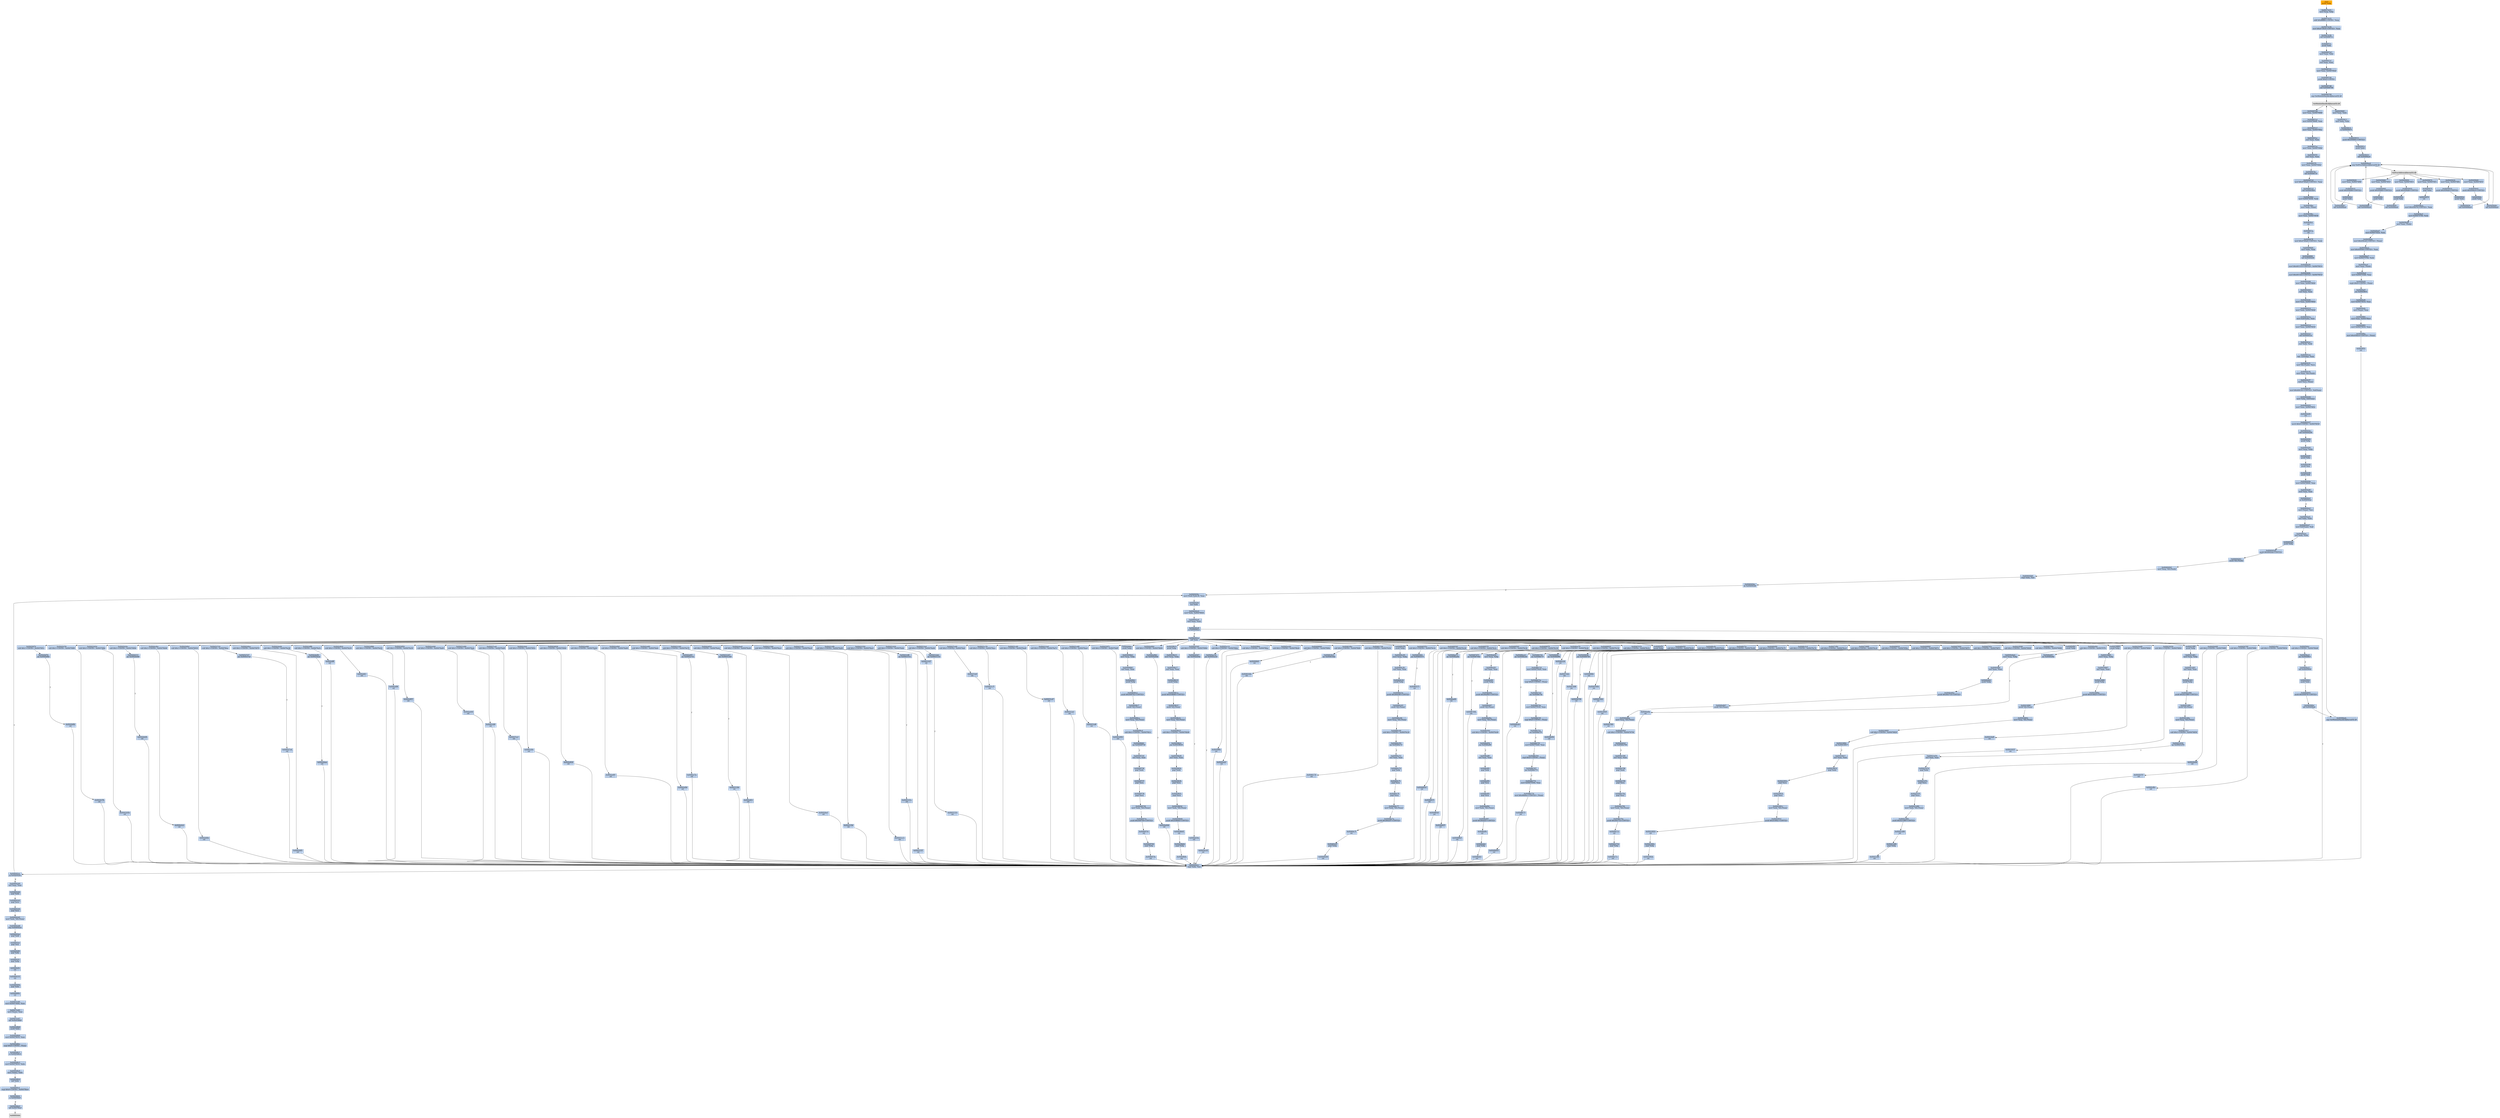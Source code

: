 digraph G {
node[shape=rectangle,style=filled,fillcolor=lightsteelblue,color=lightsteelblue]
bgcolor="transparent"
a0x00473c50pushl_ebp[label="start\npushl %ebp",color="lightgrey",fillcolor="orange"];
a0x00473c51movl_esp_ebp[label="0x00473c51\nmovl %esp, %ebp"];
a0x00473c53addl_0xfffffff0UINT8_esp[label="0x00473c53\naddl $0xfffffff0<UINT8>, %esp"];
a0x00473c56movl_0x4739c8UINT32_eax[label="0x00473c56\nmovl $0x4739c8<UINT32>, %eax"];
a0x00473c5bcall_0x004067cc[label="0x00473c5b\ncall 0x004067cc"];
a0x004067ccpushl_ebx[label="0x004067cc\npushl %ebx"];
a0x004067cdmovl_eax_ebx[label="0x004067cd\nmovl %eax, %ebx"];
a0x004067cfxorl_eax_eax[label="0x004067cf\nxorl %eax, %eax"];
a0x004067d1movl_eax_0x004740a0[label="0x004067d1\nmovl %eax, 0x004740a0"];
a0x004067d6pushl_0x0UINT8[label="0x004067d6\npushl $0x0<UINT8>"];
a0x004067d8call_0x00406708[label="0x004067d8\ncall 0x00406708"];
a0x00406708jmp_GetModuleHandleA_kernel32_dll[label="0x00406708\njmp GetModuleHandleA@kernel32.dll"];
GetModuleHandleA_kernel32_dll[label="GetModuleHandleA@kernel32.dll",color="lightgrey",fillcolor="lightgrey"];
a0x004067ddmovl_eax_0x00476668[label="0x004067dd\nmovl %eax, 0x00476668"];
a0x004067e2movl_0x00476668_eax[label="0x004067e2\nmovl 0x00476668, %eax"];
a0x004067e7movl_eax_0x004740ac[label="0x004067e7\nmovl %eax, 0x004740ac"];
a0x004067ecxorl_eax_eax[label="0x004067ec\nxorl %eax, %eax"];
a0x004067eemovl_eax_0x004740b0[label="0x004067ee\nmovl %eax, 0x004740b0"];
a0x004067f3xorl_eax_eax[label="0x004067f3\nxorl %eax, %eax"];
a0x004067f5movl_eax_0x004740b4[label="0x004067f5\nmovl %eax, 0x004740b4"];
a0x004067facall_0x004067c0[label="0x004067fa\ncall 0x004067c0"];
a0x004067c0movl_0x4740a8UINT32_eax[label="0x004067c0\nmovl $0x4740a8<UINT32>, %eax"];
a0x004067c5call_0x00405fb4[label="0x004067c5\ncall 0x00405fb4"];
a0x00405fb4movl_0x00474038_edx[label="0x00405fb4\nmovl 0x00474038, %edx"];
a0x00405fbamovl_edx_eax_[label="0x00405fba\nmovl %edx, (%eax)"];
a0x00405fbcmovl_eax_0x00474038[label="0x00405fbc\nmovl %eax, 0x00474038"];
a0x00405fc1ret[label="0x00405fc1\nret"];
a0x004067caret[label="0x004067ca\nret"];
a0x004067ffmovl_0x4740a8UINT32_edx[label="0x004067ff\nmovl $0x4740a8<UINT32>, %edx"];
a0x00406804movl_ebx_eax[label="0x00406804\nmovl %ebx, %eax"];
a0x00406806call_0x004042f4[label="0x00406806\ncall 0x004042f4"];
a0x004042f4movl_0x401314UINT32_0x00476014[label="0x004042f4\nmovl $0x401314<UINT32>, 0x00476014"];
a0x004042femovl_0x401324UINT32_0x00476018[label="0x004042fe\nmovl $0x401324<UINT32>, 0x00476018"];
a0x00404308movl_eax_0x00476640[label="0x00404308\nmovl %eax, 0x00476640"];
a0x0040430dxorl_eax_eax[label="0x0040430d\nxorl %eax, %eax"];
a0x0040430fmovl_eax_0x00476644[label="0x0040430f\nmovl %eax, 0x00476644"];
a0x00404314movl_edx_0x00476648[label="0x00404314\nmovl %edx, 0x00476648"];
a0x0040431amovl_0x4edx__eax[label="0x0040431a\nmovl 0x4(%edx), %eax"];
a0x0040431dmovl_eax_0x00476030[label="0x0040431d\nmovl %eax, 0x00476030"];
a0x00404322call_0x004041ec[label="0x00404322\ncall 0x004041ec"];
a0x004041ecxorl_edx_edx[label="0x004041ec\nxorl %edx, %edx"];
a0x004041eeleal__12ebp__eax[label="0x004041ee\nleal -12(%ebp), %eax"];
a0x004041f1movl_fs_edx__ecx[label="0x004041f1\nmovl %fs:(%edx), %ecx"];
a0x004041f4movl_eax_fs_edx_[label="0x004041f4\nmovl %eax, %fs:(%edx)"];
a0x004041f7movl_ecx_eax_[label="0x004041f7\nmovl %ecx, (%eax)"];
a0x004041f9movl_0x40414cUINT32_0x4eax_[label="0x004041f9\nmovl $0x40414c<UINT32>, 0x4(%eax)"];
a0x00404200movl_ebp_0x8eax_[label="0x00404200\nmovl %ebp, 0x8(%eax)"];
a0x00404203movl_eax_0x0047663c[label="0x00404203\nmovl %eax, 0x0047663c"];
a0x00404208ret[label="0x00404208\nret"];
a0x00404327movb_0x0UINT8_0x00476038[label="0x00404327\nmovb $0x0<UINT8>, 0x00476038"];
a0x0040432ecall_0x00404294[label="0x0040432e\ncall 0x00404294"];
a0x00404294pushl_ebp[label="0x00404294\npushl %ebp"];
a0x00404295movl_esp_ebp[label="0x00404295\nmovl %esp, %ebp"];
a0x00404297pushl_ebx[label="0x00404297\npushl %ebx"];
a0x00404298pushl_esi[label="0x00404298\npushl %esi"];
a0x00404299pushl_edi[label="0x00404299\npushl %edi"];
a0x0040429amovl_0x00476640_eax[label="0x0040429a\nmovl 0x00476640, %eax"];
a0x0040429ftestl_eax_eax[label="0x0040429f\ntestl %eax, %eax"];
a0x004042a1je_0x004042ee[label="0x004042a1\nje 0x004042ee"];
a0x004042a3movl_eax__esi[label="0x004042a3\nmovl (%eax), %esi"];
a0x004042a5xorl_ebx_ebx[label="0x004042a5\nxorl %ebx, %ebx"];
a0x004042a7movl_0x4eax__edi[label="0x004042a7\nmovl 0x4(%eax), %edi"];
a0x004042aaxorl_edx_edx[label="0x004042aa\nxorl %edx, %edx"];
a0x004042acpushl_ebp[label="0x004042ac\npushl %ebp"];
a0x004042adpushl_0x4042daUINT32[label="0x004042ad\npushl $0x4042da<UINT32>"];
a0x004042b2pushl_fs_edx_[label="0x004042b2\npushl %fs:(%edx)"];
a0x004042b5movl_esp_fs_edx_[label="0x004042b5\nmovl %esp, %fs:(%edx)"];
a0x004042b8cmpl_ebx_esi[label="0x004042b8\ncmpl %ebx, %esi"];
a0x004042bajle_0x004042d0[label="0x004042ba\njle 0x004042d0"];
a0x004042bcmovl_ediebx8__eax[label="0x004042bc\nmovl (%edi,%ebx,8), %eax"];
a0x004042bfincl_ebx[label="0x004042bf\nincl %ebx"];
a0x004042c0movl_ebx_0x00476644[label="0x004042c0\nmovl %ebx, 0x00476644"];
a0x004042c6testl_eax_eax[label="0x004042c6\ntestl %eax, %eax"];
a0x004042c8je_0x004042cc[label="0x004042c8\nje 0x004042cc"];
a0x004042cacall_eax[label="0x004042ca\ncall %eax"];
a0x00406840subl_0x1UINT8_0x0047666c[label="0x00406840\nsubl $0x1<UINT8>, 0x0047666c"];
a0x00406847ret[label="0x00406847\nret"];
a0x004042cccmpl_ebx_esi[label="0x004042cc\ncmpl %ebx, %esi"];
a0x004042cejg_0x004042bc[label="0x004042ce\njg 0x004042bc"];
a0x00406634subl_0x1UINT8_0x004765bc[label="0x00406634\nsubl $0x1<UINT8>, 0x004765bc"];
a0x0040663bjae_0x00406706[label="0x0040663b\njae 0x00406706"];
a0x00406706ret[label="0x00406706\nret"];
a0x004068b8subl_0x1UINT8_0x00476674[label="0x004068b8\nsubl $0x1<UINT8>, 0x00476674"];
a0x004068bfret[label="0x004068bf\nret"];
a0x00407604subl_0x1UINT8_0x00476678[label="0x00407604\nsubl $0x1<UINT8>, 0x00476678"];
a0x0040760bret[label="0x0040760b\nret"];
a0x0040763csubl_0x1UINT8_0x0047667c[label="0x0040763c\nsubl $0x1<UINT8>, 0x0047667c"];
a0x00407643ret[label="0x00407643\nret"];
a0x00418590subl_0x1UINT8_0x00476848[label="0x00418590\nsubl $0x1<UINT8>, 0x00476848"];
a0x00418597ret[label="0x00418597\nret"];
a0x0040798csubl_0x1UINT8_0x00476680[label="0x0040798c\nsubl $0x1<UINT8>, 0x00476680"];
a0x00407993ret[label="0x00407993\nret"];
a0x0040e6acpushl_ebp[label="0x0040e6ac\npushl %ebp"];
a0x0040e6admovl_esp_ebp[label="0x0040e6ad\nmovl %esp, %ebp"];
a0x0040e6afxorl_eax_eax[label="0x0040e6af\nxorl %eax, %eax"];
a0x0040e6b1pushl_ebp[label="0x0040e6b1\npushl %ebp"];
a0x0040e6b2pushl_0x40e714UINT32[label="0x0040e6b2\npushl $0x40e714<UINT32>"];
a0x0040e6b7pushl_fs_eax_[label="0x0040e6b7\npushl %fs:(%eax)"];
a0x0040e6bamovl_esp_fs_eax_[label="0x0040e6ba\nmovl %esp, %fs:(%eax)"];
a0x0040e6bdsubl_0x1UINT8_0x00476794[label="0x0040e6bd\nsubl $0x1<UINT8>, 0x00476794"];
a0x0040e6c4jae_0x0040e706[label="0x0040e6c4\njae 0x0040e706"];
a0x0040e706xorl_eax_eax[label="0x0040e706\nxorl %eax, %eax"];
a0x0040e708popl_edx[label="0x0040e708\npopl %edx"];
a0x0040e709popl_ecx[label="0x0040e709\npopl %ecx"];
a0x0040e70apopl_ecx[label="0x0040e70a\npopl %ecx"];
a0x0040e70bmovl_edx_fs_eax_[label="0x0040e70b\nmovl %edx, %fs:(%eax)"];
a0x0040e70epushl_0x40e71bUINT32[label="0x0040e70e\npushl $0x40e71b<UINT32>"];
a0x0040e713ret[label="0x0040e713\nret"];
a0x0040e71bpopl_ebp[label="0x0040e71b\npopl %ebp"];
a0x0040e71cret[label="0x0040e71c\nret"];
a0x0040ef40subl_0x1UINT8_0x004767fc[label="0x0040ef40\nsubl $0x1<UINT8>, 0x004767fc"];
a0x0040ef47jae_0x0040ef4e[label="0x0040ef47\njae 0x0040ef4e"];
a0x0040ef4eret[label="0x0040ef4e\nret"];
a0x00416884pushl_ebp[label="0x00416884\npushl %ebp"];
a0x00416885movl_esp_ebp[label="0x00416885\nmovl %esp, %ebp"];
a0x00416887xorl_eax_eax[label="0x00416887\nxorl %eax, %eax"];
a0x00416889pushl_ebp[label="0x00416889\npushl %ebp"];
a0x0041688apushl_0x416925UINT32[label="0x0041688a\npushl $0x416925<UINT32>"];
a0x0041688fpushl_fs_eax_[label="0x0041688f\npushl %fs:(%eax)"];
a0x00416892movl_esp_fs_eax_[label="0x00416892\nmovl %esp, %fs:(%eax)"];
a0x00416895subl_0x1UINT8_0x00476820[label="0x00416895\nsubl $0x1<UINT8>, 0x00476820"];
a0x0041689cjae_0x00416917[label="0x0041689c\njae 0x00416917"];
a0x00416917xorl_eax_eax[label="0x00416917\nxorl %eax, %eax"];
a0x00416919popl_edx[label="0x00416919\npopl %edx"];
a0x0041691apopl_ecx[label="0x0041691a\npopl %ecx"];
a0x0041691bpopl_ecx[label="0x0041691b\npopl %ecx"];
a0x0041691cmovl_edx_fs_eax_[label="0x0041691c\nmovl %edx, %fs:(%eax)"];
a0x0041691fpushl_0x41692cUINT32[label="0x0041691f\npushl $0x41692c<UINT32>"];
a0x00416924ret[label="0x00416924\nret"];
a0x0041692cpopl_ebp[label="0x0041692c\npopl %ebp"];
a0x0041692dret[label="0x0041692d\nret"];
a0x00416a68subl_0x1UINT8_0x00476840[label="0x00416a68\nsubl $0x1<UINT8>, 0x00476840"];
a0x00416a6fret[label="0x00416a6f\nret"];
a0x00418250subl_0x1UINT8_0x00476844[label="0x00418250\nsubl $0x1<UINT8>, 0x00476844"];
a0x00418257ret[label="0x00418257\nret"];
a0x00421d00pushl_ebp[label="0x00421d00\npushl %ebp"];
a0x00421d01movl_esp_ebp[label="0x00421d01\nmovl %esp, %ebp"];
a0x00421d03xorl_eax_eax[label="0x00421d03\nxorl %eax, %eax"];
a0x00421d05pushl_ebp[label="0x00421d05\npushl %ebp"];
a0x00421d06pushl_0x421d89UINT32[label="0x00421d06\npushl $0x421d89<UINT32>"];
a0x00421d0bpushl_fs_eax_[label="0x00421d0b\npushl %fs:(%eax)"];
a0x00421d0emovl_esp_fs_eax_[label="0x00421d0e\nmovl %esp, %fs:(%eax)"];
a0x00421d11subl_0x1UINT8_0x00476858[label="0x00421d11\nsubl $0x1<UINT8>, 0x00476858"];
a0x00421d18jae_0x00421d7b[label="0x00421d18\njae 0x00421d7b"];
a0x00421d7bxorl_eax_eax[label="0x00421d7b\nxorl %eax, %eax"];
a0x00421d7dpopl_edx[label="0x00421d7d\npopl %edx"];
a0x00421d7epopl_ecx[label="0x00421d7e\npopl %ecx"];
a0x00421d7fpopl_ecx[label="0x00421d7f\npopl %ecx"];
a0x00421d80movl_edx_fs_eax_[label="0x00421d80\nmovl %edx, %fs:(%eax)"];
a0x00421d83pushl_0x421d90UINT32[label="0x00421d83\npushl $0x421d90<UINT32>"];
a0x00421d88ret[label="0x00421d88\nret"];
a0x00421d90popl_ebp[label="0x00421d90\npopl %ebp"];
a0x00421d91ret[label="0x00421d91\nret"];
a0x0042b448subl_0x1UINT8_0x004768f0[label="0x0042b448\nsubl $0x1<UINT8>, 0x004768f0"];
a0x0042b44fret[label="0x0042b44f\nret"];
a0x0042b700subl_0x1UINT8_0x004768f4[label="0x0042b700\nsubl $0x1<UINT8>, 0x004768f4"];
a0x0042b707ret[label="0x0042b707\nret"];
a0x0042cfacsubl_0x1UINT8_0x00476934[label="0x0042cfac\nsubl $0x1<UINT8>, 0x00476934"];
a0x0042cfb3ret[label="0x0042cfb3\nret"];
a0x0042bf74subl_0x1UINT8_0x0047691c[label="0x0042bf74\nsubl $0x1<UINT8>, 0x0047691c"];
a0x0042bf7bjae_0x0042bf82[label="0x0042bf7b\njae 0x0042bf82"];
a0x0042bf82ret[label="0x0042bf82\nret"];
a0x0042b7f4subl_0x1UINT8_0x004768f8[label="0x0042b7f4\nsubl $0x1<UINT8>, 0x004768f8"];
a0x0042b7fbret[label="0x0042b7fb\nret"];
a0x00422054subl_0x1UINT8_0x0047688c[label="0x00422054\nsubl $0x1<UINT8>, 0x0047688c"];
a0x0042205bret[label="0x0042205b\nret"];
a0x0042b30csubl_0x1UINT8_0x00476894[label="0x0042b30c\nsubl $0x1<UINT8>, 0x00476894"];
a0x0042b313jae_0x0042b406[label="0x0042b313\njae 0x0042b406"];
a0x0042b406ret[label="0x0042b406\nret"];
a0x0044c0bcsubl_0x1UINT8_0x00476b98[label="0x0044c0bc\nsubl $0x1<UINT8>, 0x00476b98"];
a0x0044c0c3ret[label="0x0044c0c3\nret"];
a0x0042bfb4subl_0x1UINT8_0x00476930[label="0x0042bfb4\nsubl $0x1<UINT8>, 0x00476930"];
a0x0042bfbbret[label="0x0042bfbb\nret"];
a0x00452720subl_0x1UINT8_0x00476bac[label="0x00452720\nsubl $0x1<UINT8>, 0x00476bac"];
a0x00452727jae_0x004527a4[label="0x00452727\njae 0x004527a4"];
a0x004527a4ret[label="0x004527a4\nret"];
a0x0042d4ecsubl_0x1UINT8_0x00476978[label="0x0042d4ec\nsubl $0x1<UINT8>, 0x00476978"];
a0x0042d4f3ret[label="0x0042d4f3\nret"];
a0x0042de94subl_0x1UINT8_0x00476a38[label="0x0042de94\nsubl $0x1<UINT8>, 0x00476a38"];
a0x0042de9bjae_0x0042deae[label="0x0042de9b\njae 0x0042deae"];
a0x0042deaeret[label="0x0042deae\nret"];
a0x0042dff8subl_0x1UINT8_0x00476a5c[label="0x0042dff8\nsubl $0x1<UINT8>, 0x00476a5c"];
a0x0042dfffret[label="0x0042dfff\nret"];
a0x0042dfc0subl_0x1UINT8_0x00476a58[label="0x0042dfc0\nsubl $0x1<UINT8>, 0x00476a58"];
a0x0042dfc7ret[label="0x0042dfc7\nret"];
a0x0042df88subl_0x1UINT8_0x00476a54[label="0x0042df88\nsubl $0x1<UINT8>, 0x00476a54"];
a0x0042df8fret[label="0x0042df8f\nret"];
a0x0042df50subl_0x1UINT8_0x00476a50[label="0x0042df50\nsubl $0x1<UINT8>, 0x00476a50"];
a0x0042df57ret[label="0x0042df57\nret"];
a0x0042e048subl_0x1UINT8_0x00476a60[label="0x0042e048\nsubl $0x1<UINT8>, 0x00476a60"];
a0x0042e04fret[label="0x0042e04f\nret"];
a0x00431d08subl_0x1UINT8_0x00476adc[label="0x00431d08\nsubl $0x1<UINT8>, 0x00476adc"];
a0x00431d0fret[label="0x00431d0f\nret"];
a0x00437ce0subl_0x1UINT8_0x00476af8[label="0x00437ce0\nsubl $0x1<UINT8>, 0x00476af8"];
a0x00437ce7ret[label="0x00437ce7\nret"];
a0x0042cfe4subl_0x1UINT8_0x0047693c[label="0x0042cfe4\nsubl $0x1<UINT8>, 0x0047693c"];
a0x0042cfebret[label="0x0042cfeb\nret"];
a0x0042d028subl_0x1UINT8_0x00476940[label="0x0042d028\nsubl $0x1<UINT8>, 0x00476940"];
a0x0042d02fret[label="0x0042d02f\nret"];
a0x0042e080subl_0x1UINT8_0x00476a64[label="0x0042e080\nsubl $0x1<UINT8>, 0x00476a64"];
a0x0042e087ret[label="0x0042e087\nret"];
a0x0042e0b8subl_0x1UINT8_0x00476a68[label="0x0042e0b8\nsubl $0x1<UINT8>, 0x00476a68"];
a0x0042e0bfret[label="0x0042e0bf\nret"];
a0x0042e6f0subl_0x1UINT8_0x00476a6c[label="0x0042e6f0\nsubl $0x1<UINT8>, 0x00476a6c"];
a0x0042e6f7jae_0x0042e72c[label="0x0042e6f7\njae 0x0042e72c"];
a0x0042e72cret[label="0x0042e72c\nret"];
a0x00431240subl_0x1UINT8_0x00476a78[label="0x00431240\nsubl $0x1<UINT8>, 0x00476a78"];
a0x00431247jae_0x0043126d[label="0x00431247\njae 0x0043126d"];
a0x0043126dret[label="0x0043126d\nret"];
a0x0042df18subl_0x1UINT8_0x00476a4c[label="0x0042df18\nsubl $0x1<UINT8>, 0x00476a4c"];
a0x0042df1fret[label="0x0042df1f\nret"];
a0x0042dee0subl_0x1UINT8_0x00476a48[label="0x0042dee0\nsubl $0x1<UINT8>, 0x00476a48"];
a0x0042dee7ret[label="0x0042dee7\nret"];
a0x004315b8subl_0x1UINT8_0x00476ac4[label="0x004315b8\nsubl $0x1<UINT8>, 0x00476ac4"];
a0x004315bfret[label="0x004315bf\nret"];
a0x00431c0csubl_0x1UINT8_0x00476ac8[label="0x00431c0c\nsubl $0x1<UINT8>, 0x00476ac8"];
a0x00431c13ret[label="0x00431c13\nret"];
a0x004314f8subl_0x1UINT8_0x00476a90[label="0x004314f8\nsubl $0x1<UINT8>, 0x00476a90"];
a0x004314ffjae_0x0043151c[label="0x004314ff\njae 0x0043151c"];
a0x0043151cret[label="0x0043151c\nret"];
a0x00431550subl_0x1UINT8_0x00476ac0[label="0x00431550\nsubl $0x1<UINT8>, 0x00476ac0"];
a0x00431557ret[label="0x00431557\nret"];
a0x00431420subl_0x1UINT8_0x00476a8c[label="0x00431420\nsubl $0x1<UINT8>, 0x00476a8c"];
a0x00431427ret[label="0x00431427\nret"];
a0x004312e4subl_0x1UINT8_0x00476a84[label="0x004312e4\nsubl $0x1<UINT8>, 0x00476a84"];
a0x004312ebjae_0x00431314[label="0x004312eb\njae 0x00431314"];
a0x00431314ret[label="0x00431314\nret"];
a0x00437e48subl_0x1UINT8_0x00476afc[label="0x00437e48\nsubl $0x1<UINT8>, 0x00476afc"];
a0x00437e4fret[label="0x00437e4f\nret"];
a0x00431c78subl_0x1UINT8_0x00476acc[label="0x00431c78\nsubl $0x1<UINT8>, 0x00476acc"];
a0x00431c7fret[label="0x00431c7f\nret"];
a0x00431cd0subl_0x1UINT8_0x00476ad0[label="0x00431cd0\nsubl $0x1<UINT8>, 0x00476ad0"];
a0x00431cd7ret[label="0x00431cd7\nret"];
a0x004312a0subl_0x1UINT8_0x00476a7c[label="0x004312a0\nsubl $0x1<UINT8>, 0x00476a7c"];
a0x004312a7ret[label="0x004312a7\nret"];
a0x00431e88subl_0x1UINT8_0x00476ae0[label="0x00431e88\nsubl $0x1<UINT8>, 0x00476ae0"];
a0x00431e8fret[label="0x00431e8f\nret"];
a0x0043297csubl_0x1UINT8_0x00476af0[label="0x0043297c\nsubl $0x1<UINT8>, 0x00476af0"];
a0x00432983ret[label="0x00432983\nret"];
a0x004496bcpushl_ebp[label="0x004496bc\npushl %ebp"];
a0x004496bdmovl_esp_ebp[label="0x004496bd\nmovl %esp, %ebp"];
a0x004496bfxorl_eax_eax[label="0x004496bf\nxorl %eax, %eax"];
a0x004496c1pushl_ebp[label="0x004496c1\npushl %ebp"];
a0x004496c2pushl_0x449742UINT32[label="0x004496c2\npushl $0x449742<UINT32>"];
a0x004496c7pushl_fs_eax_[label="0x004496c7\npushl %fs:(%eax)"];
a0x004496camovl_esp_fs_eax_[label="0x004496ca\nmovl %esp, %fs:(%eax)"];
a0x004496cdsubl_0x1UINT8_0x00476b1c[label="0x004496cd\nsubl $0x1<UINT8>, 0x00476b1c"];
a0x004496d4jae_0x00449734[label="0x004496d4\njae 0x00449734"];
a0x00449734xorl_eax_eax[label="0x00449734\nxorl %eax, %eax"];
a0x00449736popl_edx[label="0x00449736\npopl %edx"];
a0x00449737popl_ecx[label="0x00449737\npopl %ecx"];
a0x00449738popl_ecx[label="0x00449738\npopl %ecx"];
a0x00449739movl_edx_fs_eax_[label="0x00449739\nmovl %edx, %fs:(%eax)"];
a0x0044973cpushl_0x449749UINT32[label="0x0044973c\npushl $0x449749<UINT32>"];
a0x00449741ret[label="0x00449741\nret"];
a0x00449749popl_ebp[label="0x00449749\npopl %ebp"];
a0x0044974aret[label="0x0044974a\nret"];
a0x0044a9b4subl_0x1UINT8_0x00476b94[label="0x0044a9b4\nsubl $0x1<UINT8>, 0x00476b94"];
a0x0044a9bbjae_0x0044a9dd[label="0x0044a9bb\njae 0x0044a9dd"];
a0x0044a9ddret[label="0x0044a9dd\nret"];
a0x00438b14pushl_ebp[label="0x00438b14\npushl %ebp"];
a0x00438b15movl_esp_ebp[label="0x00438b15\nmovl %esp, %ebp"];
a0x00438b17xorl_eax_eax[label="0x00438b17\nxorl %eax, %eax"];
a0x00438b19pushl_ebp[label="0x00438b19\npushl %ebp"];
a0x00438b1apushl_0x438b66UINT32[label="0x00438b1a\npushl $0x438b66<UINT32>"];
a0x00438b1fpushl_fs_eax_[label="0x00438b1f\npushl %fs:(%eax)"];
a0x00438b22movl_esp_fs_eax_[label="0x00438b22\nmovl %esp, %fs:(%eax)"];
a0x00438b25subl_0x1UINT8_0x00476b08[label="0x00438b25\nsubl $0x1<UINT8>, 0x00476b08"];
a0x00438b2cjae_0x00438b58[label="0x00438b2c\njae 0x00438b58"];
a0x00438b58xorl_eax_eax[label="0x00438b58\nxorl %eax, %eax"];
a0x00438b5apopl_edx[label="0x00438b5a\npopl %edx"];
a0x00438b5bpopl_ecx[label="0x00438b5b\npopl %ecx"];
a0x00438b5cpopl_ecx[label="0x00438b5c\npopl %ecx"];
a0x00438b5dmovl_edx_fs_eax_[label="0x00438b5d\nmovl %edx, %fs:(%eax)"];
a0x00438b60pushl_0x438b6dUINT32[label="0x00438b60\npushl $0x438b6d<UINT32>"];
a0x00438b65ret[label="0x00438b65\nret"];
a0x00438b6dpopl_ebp[label="0x00438b6d\npopl %ebp"];
a0x00438b6eret[label="0x00438b6e\nret"];
a0x0042d340subl_0x1UINT8_0x00476964[label="0x0042d340\nsubl $0x1<UINT8>, 0x00476964"];
a0x0042d347jae_0x0042d34e[label="0x0042d347\njae 0x0042d34e"];
a0x0042d34eret[label="0x0042d34e\nret"];
a0x0045ec14subl_0x1UINT8_0x00476bbc[label="0x0045ec14\nsubl $0x1<UINT8>, 0x00476bbc"];
a0x0045ec1bjae_0x0045ec45[label="0x0045ec1b\njae 0x0045ec45"];
a0x0045ec45ret[label="0x0045ec45\nret"];
a0x0045ff44subl_0x1UINT8_0x00476bec[label="0x0045ff44\nsubl $0x1<UINT8>, 0x00476bec"];
a0x0045ff4bret[label="0x0045ff4b\nret"];
a0x0045ecb0subl_0x1UINT8_0x00476bd4[label="0x0045ecb0\nsubl $0x1<UINT8>, 0x00476bd4"];
a0x0045ecb7ret[label="0x0045ecb7\nret"];
a0x0045febcsubl_0x1UINT8_0x00476bd8[label="0x0045febc\nsubl $0x1<UINT8>, 0x00476bd8"];
a0x0045fec3jae_0x0045ff10[label="0x0045fec3\njae 0x0045ff10"];
a0x0045fec5call_0x0045f404[label="0x0045fec5\ncall 0x0045f404"];
a0x0045f404pushl_ebx[label="0x0045f404\npushl %ebx"];
a0x0045f405pushl_0x45f478UINT32[label="0x0045f405\npushl $0x45f478<UINT32>"];
a0x0045f40acall_0x00406adc[label="0x0045f40a\ncall 0x00406adc"];
a0x00406adcjmp_GetModuleHandleA_kernel32_dll[label="0x00406adc\njmp GetModuleHandleA@kernel32.dll"];
a0x0045f40fmovl_eax_ebx[label="0x0045f40f\nmovl %eax, %ebx"];
a0x0045f411testl_ebx_ebx[label="0x0045f411\ntestl %ebx, %ebx"];
a0x0045f413je_0x0045f475[label="0x0045f413\nje 0x0045f475"];
a0x0045f415pushl_0x45f484UINT32[label="0x0045f415\npushl $0x45f484<UINT32>"];
a0x0045f41apushl_ebx[label="0x0045f41a\npushl %ebx"];
a0x0045f41bcall_0x00406ae4[label="0x0045f41b\ncall 0x00406ae4"];
a0x00406ae4jmp_GetProcAddress_kernel32_dll[label="0x00406ae4\njmp GetProcAddress@kernel32.dll"];
GetProcAddress_kernel32_dll[label="GetProcAddress@kernel32.dll",color="lightgrey",fillcolor="lightgrey"];
a0x0045f420movl_eax_0x00474f08[label="0x0045f420\nmovl %eax, 0x00474f08"];
a0x0045f425pushl_0x45f498UINT32[label="0x0045f425\npushl $0x45f498<UINT32>"];
a0x0045f42apushl_ebx[label="0x0045f42a\npushl %ebx"];
a0x0045f42bcall_0x00406ae4[label="0x0045f42b\ncall 0x00406ae4"];
a0x0045f430movl_eax_0x00474f0c[label="0x0045f430\nmovl %eax, 0x00474f0c"];
a0x0045f435pushl_0x45f4a8UINT32[label="0x0045f435\npushl $0x45f4a8<UINT32>"];
a0x0045f43apushl_ebx[label="0x0045f43a\npushl %ebx"];
a0x0045f43bcall_0x00406ae4[label="0x0045f43b\ncall 0x00406ae4"];
a0x0045f440movl_eax_0x00474f10[label="0x0045f440\nmovl %eax, 0x00474f10"];
a0x0045f445pushl_0x45f4c0UINT32[label="0x0045f445\npushl $0x45f4c0<UINT32>"];
a0x0045f44apushl_ebx[label="0x0045f44a\npushl %ebx"];
a0x0045f44bcall_0x00406ae4[label="0x0045f44b\ncall 0x00406ae4"];
a0x0045f450movl_eax_0x00474f14[label="0x0045f450\nmovl %eax, 0x00474f14"];
a0x0045f455pushl_0x45f4d8UINT32[label="0x0045f455\npushl $0x45f4d8<UINT32>"];
a0x0045f45apushl_ebx[label="0x0045f45a\npushl %ebx"];
a0x0045f45bcall_0x00406ae4[label="0x0045f45b\ncall 0x00406ae4"];
a0x0045f460movl_eax_0x00474f18[label="0x0045f460\nmovl %eax, 0x00474f18"];
a0x0045f465pushl_0x45f4f0UINT32[label="0x0045f465\npushl $0x45f4f0<UINT32>"];
a0x0045f46apushl_ebx[label="0x0045f46a\npushl %ebx"];
a0x0045f46bcall_0x00406ae4[label="0x0045f46b\ncall 0x00406ae4"];
a0x0045f470movl_eax_0x00474f1c[label="0x0045f470\nmovl %eax, 0x00474f1c"];
a0x0045f475popl_ebx[label="0x0045f475\npopl %ebx"];
a0x0045f476ret[label="0x0045f476\nret"];
a0x0045fecamovl_0x45fa78UINT32_eax[label="0x0045feca\nmovl $0x45fa78<UINT32>, %eax"];
a0x0045fecfmovl_0x00475700_edx[label="0x0045fecf\nmovl 0x00475700, %edx"];
a0x0045fed5movl_eax_edx_[label="0x0045fed5\nmovl %eax, (%edx)"];
a0x0045fed7movl_0x00475424_eax[label="0x0045fed7\nmovl 0x00475424, %eax"];
a0x0045fedcmovl_0x45fce8UINT32_eax_[label="0x0045fedc\nmovl $0x45fce8<UINT32>, (%eax)"];
a0x0045fee2movl_0x45f508UINT32_eax[label="0x0045fee2\nmovl $0x45f508<UINT32>, %eax"];
a0x0045fee7movl_0x00475764_edx[label="0x0045fee7\nmovl 0x00475764, %edx"];
a0x0045feedmovl_eax_edx_[label="0x0045feed\nmovl %eax, (%edx)"];
a0x0045feefmovl_0x004753b8_eax[label="0x0045feef\nmovl 0x004753b8, %eax"];
a0x0045fef4cmpb_0x0UINT8_eax_[label="0x0045fef4\ncmpb $0x0<UINT8>, (%eax)"];
a0x0045fef7jne_0x0045ff10[label="0x0045fef7\njne 0x0045ff10"];
a0x0045fef9movl_0x00475618_eax[label="0x0045fef9\nmovl 0x00475618, %eax"];
a0x0045fefemovl_eax__eax[label="0x0045fefe\nmovl (%eax), %eax"];
a0x0045ff00movl_eax_0x00476be4[label="0x0045ff00\nmovl %eax, 0x00476be4"];
a0x0045ff05movl_0x00475618_eax[label="0x0045ff05\nmovl 0x00475618, %eax"];
a0x0045ff0amovl_0x45fdc4UINT32_eax_[label="0x0045ff0a\nmovl $0x45fdc4<UINT32>, (%eax)"];
a0x0045ff10ret[label="0x0045ff10\nret"];
a0x004616bcsubl_0x1UINT8_0x00476bf0[label="0x004616bc\nsubl $0x1<UINT8>, 0x00476bf0"];
a0x004616c3jae_0x004616de[label="0x004616c3\njae 0x004616de"];
a0x004616deret[label="0x004616de\nret"];
a0x00461738subl_0x1UINT8_0x00476c0c[label="0x00461738\nsubl $0x1<UINT8>, 0x00476c0c"];
a0x0046173fret[label="0x0046173f\nret"];
a0x00464c38pushl_ebp[label="0x00464c38\npushl %ebp"];
a0x00464c39movl_esp_ebp[label="0x00464c39\nmovl %esp, %ebp"];
a0x00464c3bxorl_eax_eax[label="0x00464c3b\nxorl %eax, %eax"];
a0x00464c3dpushl_ebp[label="0x00464c3d\npushl %ebp"];
a0x00464c3epushl_0x464c80UINT32[label="0x00464c3e\npushl $0x464c80<UINT32>"];
a0x00464c43pushl_fs_eax_[label="0x00464c43\npushl %fs:(%eax)"];
a0x00464c46movl_esp_fs_eax_[label="0x00464c46\nmovl %esp, %fs:(%eax)"];
a0x00464c49subl_0x1UINT8_0x00476c20[label="0x00464c49\nsubl $0x1<UINT8>, 0x00476c20"];
a0x00464c50jae_0x00464c72[label="0x00464c50\njae 0x00464c72"];
a0x00464c72xorl_eax_eax[label="0x00464c72\nxorl %eax, %eax"];
a0x00464c74popl_edx[label="0x00464c74\npopl %edx"];
a0x00464c75popl_ecx[label="0x00464c75\npopl %ecx"];
a0x00464c76popl_ecx[label="0x00464c76\npopl %ecx"];
a0x00464c77movl_edx_fs_eax_[label="0x00464c77\nmovl %edx, %fs:(%eax)"];
a0x00464c7apushl_0x464c87UINT32[label="0x00464c7a\npushl $0x464c87<UINT32>"];
a0x00464c7fret[label="0x00464c7f\nret"];
a0x00464c87popl_ebp[label="0x00464c87\npopl %ebp"];
a0x00464c88ret[label="0x00464c88\nret"];
a0x0046555csubl_0x1UINT8_0x00476c24[label="0x0046555c\nsubl $0x1<UINT8>, 0x00476c24"];
a0x00465563jae_0x00465575[label="0x00465563\njae 0x00465575"];
a0x00465575ret[label="0x00465575\nret"];
a0x00466540subl_0x1UINT8_0x00476c28[label="0x00466540\nsubl $0x1<UINT8>, 0x00476c28"];
a0x00466547ret[label="0x00466547\nret"];
a0x00466578subl_0x1UINT8_0x00476c2c[label="0x00466578\nsubl $0x1<UINT8>, 0x00476c2c"];
a0x0046657fret[label="0x0046657f\nret"];
a0x004665b0subl_0x1UINT8_0x00476c30[label="0x004665b0\nsubl $0x1<UINT8>, 0x00476c30"];
a0x004665b7ret[label="0x004665b7\nret"];
a0x00466678subl_0x1UINT8_0x00476c38[label="0x00466678\nsubl $0x1<UINT8>, 0x00476c38"];
a0x0046667fret[label="0x0046667f\nret"];
a0x0046aa78subl_0x1UINT8_0x00476c40[label="0x0046aa78\nsubl $0x1<UINT8>, 0x00476c40"];
a0x0046aa7fjae_0x0046aa92[label="0x0046aa7f\njae 0x0046aa92"];
a0x0046aa92ret[label="0x0046aa92\nret"];
a0x00466620subl_0x1UINT8_0x00476c34[label="0x00466620\nsubl $0x1<UINT8>, 0x00476c34"];
a0x00466627ret[label="0x00466627\nret"];
a0x00467478subl_0x1UINT8_0x00476c3c[label="0x00467478\nsubl $0x1<UINT8>, 0x00476c3c"];
a0x0046747fjae_0x00467492[label="0x0046747f\njae 0x00467492"];
a0x00467492ret[label="0x00467492\nret"];
a0x0046af3cpushl_ebp[label="0x0046af3c\npushl %ebp"];
a0x0046af3dmovl_esp_ebp[label="0x0046af3d\nmovl %esp, %ebp"];
a0x0046af3fxorl_eax_eax[label="0x0046af3f\nxorl %eax, %eax"];
a0x0046af41pushl_ebp[label="0x0046af41\npushl %ebp"];
a0x0046af42pushl_0x46af9dUINT32[label="0x0046af42\npushl $0x46af9d<UINT32>"];
a0x0046af47pushl_fs_eax_[label="0x0046af47\npushl %fs:(%eax)"];
a0x0046af4amovl_esp_fs_eax_[label="0x0046af4a\nmovl %esp, %fs:(%eax)"];
a0x0046af4dsubl_0x1UINT8_0x00476c60[label="0x0046af4d\nsubl $0x1<UINT8>, 0x00476c60"];
a0x0046af54jae_0x0046af8f[label="0x0046af54\njae 0x0046af8f"];
a0x0046af8fxorl_eax_eax[label="0x0046af8f\nxorl %eax, %eax"];
a0x0046af91popl_edx[label="0x0046af91\npopl %edx"];
a0x0046af92popl_ecx[label="0x0046af92\npopl %ecx"];
a0x0046af93popl_ecx[label="0x0046af93\npopl %ecx"];
a0x0046af94movl_edx_fs_eax_[label="0x0046af94\nmovl %edx, %fs:(%eax)"];
a0x0046af97pushl_0x46afa4UINT32[label="0x0046af97\npushl $0x46afa4<UINT32>"];
a0x0046af9cret[label="0x0046af9c\nret"];
a0x0046afa4popl_ebp[label="0x0046afa4\npopl %ebp"];
a0x0046afa5ret[label="0x0046afa5\nret"];
a0x0046b050subl_0x1UINT8_0x00476c64[label="0x0046b050\nsubl $0x1<UINT8>, 0x00476c64"];
a0x0046b057ret[label="0x0046b057\nret"];
a0x0046bc9csubl_0x1UINT8_0x00476c6c[label="0x0046bc9c\nsubl $0x1<UINT8>, 0x00476c6c"];
a0x0046bca3jae_0x0046bcb0[label="0x0046bca3\njae 0x0046bcb0"];
a0x0046bcb0ret[label="0x0046bcb0\nret"];
a0x0046b72csubl_0x1UINT8_0x00476c68[label="0x0046b72c\nsubl $0x1<UINT8>, 0x00476c68"];
a0x0046b733jae_0x0046b77f[label="0x0046b733\njae 0x0046b77f"];
a0x0046b735movl_0x00475420_eax[label="0x0046b735\nmovl 0x00475420, %eax"];
a0x0046b73acmpl_0x0UINT8_eax_[label="0x0046b73a\ncmpl $0x0<UINT8>, (%eax)"];
a0x0046b73djne_0x0046b74a[label="0x0046b73d\njne 0x0046b74a"];
a0x0046b74amovl_0x00475534_eax[label="0x0046b74a\nmovl 0x00475534, %eax"];
a0x0046b74fcmpl_0x0UINT8_eax_[label="0x0046b74f\ncmpl $0x0<UINT8>, (%eax)"];
a0x0046b752jne_0x0046b75f[label="0x0046b752\njne 0x0046b75f"];
a0x0046b75fmovl_0x00475440_eax[label="0x0046b75f\nmovl 0x00475440, %eax"];
a0x0046b764cmpl_0x0UINT8_eax_[label="0x0046b764\ncmpl $0x0<UINT8>, (%eax)"];
a0x0046b767jne_0x0046b774[label="0x0046b767\njne 0x0046b774"];
a0x0046b774movl_0x00475504_eax[label="0x0046b774\nmovl 0x00475504, %eax"];
a0x0046b779movl_0x46b6ecUINT32_eax_[label="0x0046b779\nmovl $0x46b6ec<UINT32>, (%eax)"];
a0x0046b77fret[label="0x0046b77f\nret"];
a0x0046bf48subl_0x1UINT8_0x00476c70[label="0x0046bf48\nsubl $0x1<UINT8>, 0x00476c70"];
a0x0046bf4fjae_0x0046bf96[label="0x0046bf4f\njae 0x0046bf96"];
a0x0046bf96ret[label="0x0046bf96\nret"];
a0x0046c2c4subl_0x1UINT8_0x00476c74[label="0x0046c2c4\nsubl $0x1<UINT8>, 0x00476c74"];
a0x0046c2cbret[label="0x0046c2cb\nret"];
a0x00471f9csubl_0x1UINT8_0x00476cc0[label="0x00471f9c\nsubl $0x1<UINT8>, 0x00476cc0"];
a0x00471fa3ret[label="0x00471fa3\nret"];
a0x00473998subl_0x1UINT8_0x00476cc8[label="0x00473998\nsubl $0x1<UINT8>, 0x00476cc8"];
a0x0047399fret[label="0x0047399f\nret"];
a0x004042d0xorl_eax_eax[label="0x004042d0\nxorl %eax, %eax"];
a0x004042d2popl_edx[label="0x004042d2\npopl %edx"];
a0x004042d3popl_ecx[label="0x004042d3\npopl %ecx"];
a0x004042d4popl_ecx[label="0x004042d4\npopl %ecx"];
a0x004042d5movl_edx_fs_eax_[label="0x004042d5\nmovl %edx, %fs:(%eax)"];
a0x004042d8jmp_0x004042ee[label="0x004042d8\njmp 0x004042ee"];
a0x004042eepopl_edi[label="0x004042ee\npopl %edi"];
a0x004042efpopl_esi[label="0x004042ef\npopl %esi"];
a0x004042f0popl_ebx[label="0x004042f0\npopl %ebx"];
a0x004042f1popl_ebp[label="0x004042f1\npopl %ebp"];
a0x004042f2ret[label="0x004042f2\nret"];
a0x00404333ret[label="0x00404333\nret"];
a0x0040680bpopl_ebx[label="0x0040680b\npopl %ebx"];
a0x0040680cret[label="0x0040680c\nret"];
a0x00473c60movl_0x004756d4_eax[label="0x00473c60\nmovl 0x004756d4, %eax"];
a0x00473c65movl_eax__eax[label="0x00473c65\nmovl (%eax), %eax"];
a0x00473c67call_0x0045d6b8[label="0x00473c67\ncall 0x0045d6b8"];
a0x0045d6b8pushl_ebx[label="0x0045d6b8\npushl %ebx"];
a0x0045d6b9movl_0x00475618_eax[label="0x0045d6b9\nmovl 0x00475618, %eax"];
a0x0045d6becmpl_0x0UINT8_eax_[label="0x0045d6be\ncmpl $0x0<UINT8>, (%eax)"];
a0x0045d6c1je_0x0045d6cd[label="0x0045d6c1\nje 0x0045d6cd"];
a0x0045d6c3movl_0x00475618_ebx[label="0x0045d6c3\nmovl 0x00475618, %ebx"];
a0x0045d6c9movl_ebx__ebx[label="0x0045d6c9\nmovl (%ebx), %ebx"];
a0x0045d6cbcall_ebx[label="0x0045d6cb\ncall %ebx"];
a0x0045fdc4cmpl_0x0UINT8_0x00476be4[label="0x0045fdc4\ncmpl $0x0<UINT8>, 0x00476be4"];
a0x0045fdcbje_0x0045fdd3[label="0x0045fdcb\nje 0x0045fdd3"];
a0x0045fdcdcall_0x00476be4[label="0x0045fdcd\ncall 0x00476be4"];
a0x00005044[label="0x00005044",color="lightgrey",fillcolor="lightgrey"];
a0x00473c50pushl_ebp -> a0x00473c51movl_esp_ebp [color="#000000"];
a0x00473c51movl_esp_ebp -> a0x00473c53addl_0xfffffff0UINT8_esp [color="#000000"];
a0x00473c53addl_0xfffffff0UINT8_esp -> a0x00473c56movl_0x4739c8UINT32_eax [color="#000000"];
a0x00473c56movl_0x4739c8UINT32_eax -> a0x00473c5bcall_0x004067cc [color="#000000"];
a0x00473c5bcall_0x004067cc -> a0x004067ccpushl_ebx [color="#000000"];
a0x004067ccpushl_ebx -> a0x004067cdmovl_eax_ebx [color="#000000"];
a0x004067cdmovl_eax_ebx -> a0x004067cfxorl_eax_eax [color="#000000"];
a0x004067cfxorl_eax_eax -> a0x004067d1movl_eax_0x004740a0 [color="#000000"];
a0x004067d1movl_eax_0x004740a0 -> a0x004067d6pushl_0x0UINT8 [color="#000000"];
a0x004067d6pushl_0x0UINT8 -> a0x004067d8call_0x00406708 [color="#000000"];
a0x004067d8call_0x00406708 -> a0x00406708jmp_GetModuleHandleA_kernel32_dll [color="#000000"];
a0x00406708jmp_GetModuleHandleA_kernel32_dll -> GetModuleHandleA_kernel32_dll [color="#000000"];
GetModuleHandleA_kernel32_dll -> a0x004067ddmovl_eax_0x00476668 [color="#000000"];
a0x004067ddmovl_eax_0x00476668 -> a0x004067e2movl_0x00476668_eax [color="#000000"];
a0x004067e2movl_0x00476668_eax -> a0x004067e7movl_eax_0x004740ac [color="#000000"];
a0x004067e7movl_eax_0x004740ac -> a0x004067ecxorl_eax_eax [color="#000000"];
a0x004067ecxorl_eax_eax -> a0x004067eemovl_eax_0x004740b0 [color="#000000"];
a0x004067eemovl_eax_0x004740b0 -> a0x004067f3xorl_eax_eax [color="#000000"];
a0x004067f3xorl_eax_eax -> a0x004067f5movl_eax_0x004740b4 [color="#000000"];
a0x004067f5movl_eax_0x004740b4 -> a0x004067facall_0x004067c0 [color="#000000"];
a0x004067facall_0x004067c0 -> a0x004067c0movl_0x4740a8UINT32_eax [color="#000000"];
a0x004067c0movl_0x4740a8UINT32_eax -> a0x004067c5call_0x00405fb4 [color="#000000"];
a0x004067c5call_0x00405fb4 -> a0x00405fb4movl_0x00474038_edx [color="#000000"];
a0x00405fb4movl_0x00474038_edx -> a0x00405fbamovl_edx_eax_ [color="#000000"];
a0x00405fbamovl_edx_eax_ -> a0x00405fbcmovl_eax_0x00474038 [color="#000000"];
a0x00405fbcmovl_eax_0x00474038 -> a0x00405fc1ret [color="#000000"];
a0x00405fc1ret -> a0x004067caret [color="#000000"];
a0x004067caret -> a0x004067ffmovl_0x4740a8UINT32_edx [color="#000000"];
a0x004067ffmovl_0x4740a8UINT32_edx -> a0x00406804movl_ebx_eax [color="#000000"];
a0x00406804movl_ebx_eax -> a0x00406806call_0x004042f4 [color="#000000"];
a0x00406806call_0x004042f4 -> a0x004042f4movl_0x401314UINT32_0x00476014 [color="#000000"];
a0x004042f4movl_0x401314UINT32_0x00476014 -> a0x004042femovl_0x401324UINT32_0x00476018 [color="#000000"];
a0x004042femovl_0x401324UINT32_0x00476018 -> a0x00404308movl_eax_0x00476640 [color="#000000"];
a0x00404308movl_eax_0x00476640 -> a0x0040430dxorl_eax_eax [color="#000000"];
a0x0040430dxorl_eax_eax -> a0x0040430fmovl_eax_0x00476644 [color="#000000"];
a0x0040430fmovl_eax_0x00476644 -> a0x00404314movl_edx_0x00476648 [color="#000000"];
a0x00404314movl_edx_0x00476648 -> a0x0040431amovl_0x4edx__eax [color="#000000"];
a0x0040431amovl_0x4edx__eax -> a0x0040431dmovl_eax_0x00476030 [color="#000000"];
a0x0040431dmovl_eax_0x00476030 -> a0x00404322call_0x004041ec [color="#000000"];
a0x00404322call_0x004041ec -> a0x004041ecxorl_edx_edx [color="#000000"];
a0x004041ecxorl_edx_edx -> a0x004041eeleal__12ebp__eax [color="#000000"];
a0x004041eeleal__12ebp__eax -> a0x004041f1movl_fs_edx__ecx [color="#000000"];
a0x004041f1movl_fs_edx__ecx -> a0x004041f4movl_eax_fs_edx_ [color="#000000"];
a0x004041f4movl_eax_fs_edx_ -> a0x004041f7movl_ecx_eax_ [color="#000000"];
a0x004041f7movl_ecx_eax_ -> a0x004041f9movl_0x40414cUINT32_0x4eax_ [color="#000000"];
a0x004041f9movl_0x40414cUINT32_0x4eax_ -> a0x00404200movl_ebp_0x8eax_ [color="#000000"];
a0x00404200movl_ebp_0x8eax_ -> a0x00404203movl_eax_0x0047663c [color="#000000"];
a0x00404203movl_eax_0x0047663c -> a0x00404208ret [color="#000000"];
a0x00404208ret -> a0x00404327movb_0x0UINT8_0x00476038 [color="#000000"];
a0x00404327movb_0x0UINT8_0x00476038 -> a0x0040432ecall_0x00404294 [color="#000000"];
a0x0040432ecall_0x00404294 -> a0x00404294pushl_ebp [color="#000000"];
a0x00404294pushl_ebp -> a0x00404295movl_esp_ebp [color="#000000"];
a0x00404295movl_esp_ebp -> a0x00404297pushl_ebx [color="#000000"];
a0x00404297pushl_ebx -> a0x00404298pushl_esi [color="#000000"];
a0x00404298pushl_esi -> a0x00404299pushl_edi [color="#000000"];
a0x00404299pushl_edi -> a0x0040429amovl_0x00476640_eax [color="#000000"];
a0x0040429amovl_0x00476640_eax -> a0x0040429ftestl_eax_eax [color="#000000"];
a0x0040429ftestl_eax_eax -> a0x004042a1je_0x004042ee [color="#000000"];
a0x004042a1je_0x004042ee -> a0x004042a3movl_eax__esi [color="#000000",label="F"];
a0x004042a3movl_eax__esi -> a0x004042a5xorl_ebx_ebx [color="#000000"];
a0x004042a5xorl_ebx_ebx -> a0x004042a7movl_0x4eax__edi [color="#000000"];
a0x004042a7movl_0x4eax__edi -> a0x004042aaxorl_edx_edx [color="#000000"];
a0x004042aaxorl_edx_edx -> a0x004042acpushl_ebp [color="#000000"];
a0x004042acpushl_ebp -> a0x004042adpushl_0x4042daUINT32 [color="#000000"];
a0x004042adpushl_0x4042daUINT32 -> a0x004042b2pushl_fs_edx_ [color="#000000"];
a0x004042b2pushl_fs_edx_ -> a0x004042b5movl_esp_fs_edx_ [color="#000000"];
a0x004042b5movl_esp_fs_edx_ -> a0x004042b8cmpl_ebx_esi [color="#000000"];
a0x004042b8cmpl_ebx_esi -> a0x004042bajle_0x004042d0 [color="#000000"];
a0x004042bajle_0x004042d0 -> a0x004042bcmovl_ediebx8__eax [color="#000000",label="F"];
a0x004042bcmovl_ediebx8__eax -> a0x004042bfincl_ebx [color="#000000"];
a0x004042bfincl_ebx -> a0x004042c0movl_ebx_0x00476644 [color="#000000"];
a0x004042c0movl_ebx_0x00476644 -> a0x004042c6testl_eax_eax [color="#000000"];
a0x004042c6testl_eax_eax -> a0x004042c8je_0x004042cc [color="#000000"];
a0x004042c8je_0x004042cc -> a0x004042cacall_eax [color="#000000",label="F"];
a0x004042cacall_eax -> a0x00406840subl_0x1UINT8_0x0047666c [color="#000000"];
a0x00406840subl_0x1UINT8_0x0047666c -> a0x00406847ret [color="#000000"];
a0x00406847ret -> a0x004042cccmpl_ebx_esi [color="#000000"];
a0x004042cccmpl_ebx_esi -> a0x004042cejg_0x004042bc [color="#000000"];
a0x004042cejg_0x004042bc -> a0x004042bcmovl_ediebx8__eax [color="#000000",label="T"];
a0x004042cacall_eax -> a0x00406634subl_0x1UINT8_0x004765bc [color="#000000"];
a0x00406634subl_0x1UINT8_0x004765bc -> a0x0040663bjae_0x00406706 [color="#000000"];
a0x0040663bjae_0x00406706 -> a0x00406706ret [color="#000000",label="T"];
a0x00406706ret -> a0x004042cccmpl_ebx_esi [color="#000000"];
a0x004042cacall_eax -> a0x004068b8subl_0x1UINT8_0x00476674 [color="#000000"];
a0x004068b8subl_0x1UINT8_0x00476674 -> a0x004068bfret [color="#000000"];
a0x004068bfret -> a0x004042cccmpl_ebx_esi [color="#000000"];
a0x004042cacall_eax -> a0x00407604subl_0x1UINT8_0x00476678 [color="#000000"];
a0x00407604subl_0x1UINT8_0x00476678 -> a0x0040760bret [color="#000000"];
a0x0040760bret -> a0x004042cccmpl_ebx_esi [color="#000000"];
a0x004042cacall_eax -> a0x0040763csubl_0x1UINT8_0x0047667c [color="#000000"];
a0x0040763csubl_0x1UINT8_0x0047667c -> a0x00407643ret [color="#000000"];
a0x00407643ret -> a0x004042cccmpl_ebx_esi [color="#000000"];
a0x004042cacall_eax -> a0x00418590subl_0x1UINT8_0x00476848 [color="#000000"];
a0x00418590subl_0x1UINT8_0x00476848 -> a0x00418597ret [color="#000000"];
a0x00418597ret -> a0x004042cccmpl_ebx_esi [color="#000000"];
a0x004042cacall_eax -> a0x0040798csubl_0x1UINT8_0x00476680 [color="#000000"];
a0x0040798csubl_0x1UINT8_0x00476680 -> a0x00407993ret [color="#000000"];
a0x00407993ret -> a0x004042cccmpl_ebx_esi [color="#000000"];
a0x004042cacall_eax -> a0x0040e6acpushl_ebp [color="#000000"];
a0x0040e6acpushl_ebp -> a0x0040e6admovl_esp_ebp [color="#000000"];
a0x0040e6admovl_esp_ebp -> a0x0040e6afxorl_eax_eax [color="#000000"];
a0x0040e6afxorl_eax_eax -> a0x0040e6b1pushl_ebp [color="#000000"];
a0x0040e6b1pushl_ebp -> a0x0040e6b2pushl_0x40e714UINT32 [color="#000000"];
a0x0040e6b2pushl_0x40e714UINT32 -> a0x0040e6b7pushl_fs_eax_ [color="#000000"];
a0x0040e6b7pushl_fs_eax_ -> a0x0040e6bamovl_esp_fs_eax_ [color="#000000"];
a0x0040e6bamovl_esp_fs_eax_ -> a0x0040e6bdsubl_0x1UINT8_0x00476794 [color="#000000"];
a0x0040e6bdsubl_0x1UINT8_0x00476794 -> a0x0040e6c4jae_0x0040e706 [color="#000000"];
a0x0040e6c4jae_0x0040e706 -> a0x0040e706xorl_eax_eax [color="#000000",label="T"];
a0x0040e706xorl_eax_eax -> a0x0040e708popl_edx [color="#000000"];
a0x0040e708popl_edx -> a0x0040e709popl_ecx [color="#000000"];
a0x0040e709popl_ecx -> a0x0040e70apopl_ecx [color="#000000"];
a0x0040e70apopl_ecx -> a0x0040e70bmovl_edx_fs_eax_ [color="#000000"];
a0x0040e70bmovl_edx_fs_eax_ -> a0x0040e70epushl_0x40e71bUINT32 [color="#000000"];
a0x0040e70epushl_0x40e71bUINT32 -> a0x0040e713ret [color="#000000"];
a0x0040e713ret -> a0x0040e71bpopl_ebp [color="#000000"];
a0x0040e71bpopl_ebp -> a0x0040e71cret [color="#000000"];
a0x0040e71cret -> a0x004042cccmpl_ebx_esi [color="#000000"];
a0x004042cacall_eax -> a0x0040ef40subl_0x1UINT8_0x004767fc [color="#000000"];
a0x0040ef40subl_0x1UINT8_0x004767fc -> a0x0040ef47jae_0x0040ef4e [color="#000000"];
a0x0040ef47jae_0x0040ef4e -> a0x0040ef4eret [color="#000000",label="T"];
a0x0040ef4eret -> a0x004042cccmpl_ebx_esi [color="#000000"];
a0x004042cacall_eax -> a0x00416884pushl_ebp [color="#000000"];
a0x00416884pushl_ebp -> a0x00416885movl_esp_ebp [color="#000000"];
a0x00416885movl_esp_ebp -> a0x00416887xorl_eax_eax [color="#000000"];
a0x00416887xorl_eax_eax -> a0x00416889pushl_ebp [color="#000000"];
a0x00416889pushl_ebp -> a0x0041688apushl_0x416925UINT32 [color="#000000"];
a0x0041688apushl_0x416925UINT32 -> a0x0041688fpushl_fs_eax_ [color="#000000"];
a0x0041688fpushl_fs_eax_ -> a0x00416892movl_esp_fs_eax_ [color="#000000"];
a0x00416892movl_esp_fs_eax_ -> a0x00416895subl_0x1UINT8_0x00476820 [color="#000000"];
a0x00416895subl_0x1UINT8_0x00476820 -> a0x0041689cjae_0x00416917 [color="#000000"];
a0x0041689cjae_0x00416917 -> a0x00416917xorl_eax_eax [color="#000000",label="T"];
a0x00416917xorl_eax_eax -> a0x00416919popl_edx [color="#000000"];
a0x00416919popl_edx -> a0x0041691apopl_ecx [color="#000000"];
a0x0041691apopl_ecx -> a0x0041691bpopl_ecx [color="#000000"];
a0x0041691bpopl_ecx -> a0x0041691cmovl_edx_fs_eax_ [color="#000000"];
a0x0041691cmovl_edx_fs_eax_ -> a0x0041691fpushl_0x41692cUINT32 [color="#000000"];
a0x0041691fpushl_0x41692cUINT32 -> a0x00416924ret [color="#000000"];
a0x00416924ret -> a0x0041692cpopl_ebp [color="#000000"];
a0x0041692cpopl_ebp -> a0x0041692dret [color="#000000"];
a0x0041692dret -> a0x004042cccmpl_ebx_esi [color="#000000"];
a0x004042cacall_eax -> a0x00416a68subl_0x1UINT8_0x00476840 [color="#000000"];
a0x00416a68subl_0x1UINT8_0x00476840 -> a0x00416a6fret [color="#000000"];
a0x00416a6fret -> a0x004042cccmpl_ebx_esi [color="#000000"];
a0x004042cacall_eax -> a0x00418250subl_0x1UINT8_0x00476844 [color="#000000"];
a0x00418250subl_0x1UINT8_0x00476844 -> a0x00418257ret [color="#000000"];
a0x00418257ret -> a0x004042cccmpl_ebx_esi [color="#000000"];
a0x004042cacall_eax -> a0x00421d00pushl_ebp [color="#000000"];
a0x00421d00pushl_ebp -> a0x00421d01movl_esp_ebp [color="#000000"];
a0x00421d01movl_esp_ebp -> a0x00421d03xorl_eax_eax [color="#000000"];
a0x00421d03xorl_eax_eax -> a0x00421d05pushl_ebp [color="#000000"];
a0x00421d05pushl_ebp -> a0x00421d06pushl_0x421d89UINT32 [color="#000000"];
a0x00421d06pushl_0x421d89UINT32 -> a0x00421d0bpushl_fs_eax_ [color="#000000"];
a0x00421d0bpushl_fs_eax_ -> a0x00421d0emovl_esp_fs_eax_ [color="#000000"];
a0x00421d0emovl_esp_fs_eax_ -> a0x00421d11subl_0x1UINT8_0x00476858 [color="#000000"];
a0x00421d11subl_0x1UINT8_0x00476858 -> a0x00421d18jae_0x00421d7b [color="#000000"];
a0x00421d18jae_0x00421d7b -> a0x00421d7bxorl_eax_eax [color="#000000",label="T"];
a0x00421d7bxorl_eax_eax -> a0x00421d7dpopl_edx [color="#000000"];
a0x00421d7dpopl_edx -> a0x00421d7epopl_ecx [color="#000000"];
a0x00421d7epopl_ecx -> a0x00421d7fpopl_ecx [color="#000000"];
a0x00421d7fpopl_ecx -> a0x00421d80movl_edx_fs_eax_ [color="#000000"];
a0x00421d80movl_edx_fs_eax_ -> a0x00421d83pushl_0x421d90UINT32 [color="#000000"];
a0x00421d83pushl_0x421d90UINT32 -> a0x00421d88ret [color="#000000"];
a0x00421d88ret -> a0x00421d90popl_ebp [color="#000000"];
a0x00421d90popl_ebp -> a0x00421d91ret [color="#000000"];
a0x00421d91ret -> a0x004042cccmpl_ebx_esi [color="#000000"];
a0x004042cacall_eax -> a0x0042b448subl_0x1UINT8_0x004768f0 [color="#000000"];
a0x0042b448subl_0x1UINT8_0x004768f0 -> a0x0042b44fret [color="#000000"];
a0x0042b44fret -> a0x004042cccmpl_ebx_esi [color="#000000"];
a0x004042cacall_eax -> a0x0042b700subl_0x1UINT8_0x004768f4 [color="#000000"];
a0x0042b700subl_0x1UINT8_0x004768f4 -> a0x0042b707ret [color="#000000"];
a0x0042b707ret -> a0x004042cccmpl_ebx_esi [color="#000000"];
a0x004042cacall_eax -> a0x0042cfacsubl_0x1UINT8_0x00476934 [color="#000000"];
a0x0042cfacsubl_0x1UINT8_0x00476934 -> a0x0042cfb3ret [color="#000000"];
a0x0042cfb3ret -> a0x004042cccmpl_ebx_esi [color="#000000"];
a0x004042cacall_eax -> a0x0042bf74subl_0x1UINT8_0x0047691c [color="#000000"];
a0x0042bf74subl_0x1UINT8_0x0047691c -> a0x0042bf7bjae_0x0042bf82 [color="#000000"];
a0x0042bf7bjae_0x0042bf82 -> a0x0042bf82ret [color="#000000",label="T"];
a0x0042bf82ret -> a0x004042cccmpl_ebx_esi [color="#000000"];
a0x004042cacall_eax -> a0x0042b7f4subl_0x1UINT8_0x004768f8 [color="#000000"];
a0x0042b7f4subl_0x1UINT8_0x004768f8 -> a0x0042b7fbret [color="#000000"];
a0x0042b7fbret -> a0x004042cccmpl_ebx_esi [color="#000000"];
a0x004042cacall_eax -> a0x00422054subl_0x1UINT8_0x0047688c [color="#000000"];
a0x00422054subl_0x1UINT8_0x0047688c -> a0x0042205bret [color="#000000"];
a0x0042205bret -> a0x004042cccmpl_ebx_esi [color="#000000"];
a0x004042cacall_eax -> a0x0042b30csubl_0x1UINT8_0x00476894 [color="#000000"];
a0x0042b30csubl_0x1UINT8_0x00476894 -> a0x0042b313jae_0x0042b406 [color="#000000"];
a0x0042b313jae_0x0042b406 -> a0x0042b406ret [color="#000000",label="T"];
a0x0042b406ret -> a0x004042cccmpl_ebx_esi [color="#000000"];
a0x004042cacall_eax -> a0x0044c0bcsubl_0x1UINT8_0x00476b98 [color="#000000"];
a0x0044c0bcsubl_0x1UINT8_0x00476b98 -> a0x0044c0c3ret [color="#000000"];
a0x0044c0c3ret -> a0x004042cccmpl_ebx_esi [color="#000000"];
a0x004042cacall_eax -> a0x0042bfb4subl_0x1UINT8_0x00476930 [color="#000000"];
a0x0042bfb4subl_0x1UINT8_0x00476930 -> a0x0042bfbbret [color="#000000"];
a0x0042bfbbret -> a0x004042cccmpl_ebx_esi [color="#000000"];
a0x004042cacall_eax -> a0x00452720subl_0x1UINT8_0x00476bac [color="#000000"];
a0x00452720subl_0x1UINT8_0x00476bac -> a0x00452727jae_0x004527a4 [color="#000000"];
a0x00452727jae_0x004527a4 -> a0x004527a4ret [color="#000000",label="T"];
a0x004527a4ret -> a0x004042cccmpl_ebx_esi [color="#000000"];
a0x004042cacall_eax -> a0x0042d4ecsubl_0x1UINT8_0x00476978 [color="#000000"];
a0x0042d4ecsubl_0x1UINT8_0x00476978 -> a0x0042d4f3ret [color="#000000"];
a0x0042d4f3ret -> a0x004042cccmpl_ebx_esi [color="#000000"];
a0x004042cacall_eax -> a0x0042de94subl_0x1UINT8_0x00476a38 [color="#000000"];
a0x0042de94subl_0x1UINT8_0x00476a38 -> a0x0042de9bjae_0x0042deae [color="#000000"];
a0x0042de9bjae_0x0042deae -> a0x0042deaeret [color="#000000",label="T"];
a0x0042deaeret -> a0x004042cccmpl_ebx_esi [color="#000000"];
a0x004042cacall_eax -> a0x0042dff8subl_0x1UINT8_0x00476a5c [color="#000000"];
a0x0042dff8subl_0x1UINT8_0x00476a5c -> a0x0042dfffret [color="#000000"];
a0x0042dfffret -> a0x004042cccmpl_ebx_esi [color="#000000"];
a0x004042cacall_eax -> a0x0042dfc0subl_0x1UINT8_0x00476a58 [color="#000000"];
a0x0042dfc0subl_0x1UINT8_0x00476a58 -> a0x0042dfc7ret [color="#000000"];
a0x0042dfc7ret -> a0x004042cccmpl_ebx_esi [color="#000000"];
a0x004042cacall_eax -> a0x0042df88subl_0x1UINT8_0x00476a54 [color="#000000"];
a0x0042df88subl_0x1UINT8_0x00476a54 -> a0x0042df8fret [color="#000000"];
a0x0042df8fret -> a0x004042cccmpl_ebx_esi [color="#000000"];
a0x004042cacall_eax -> a0x0042df50subl_0x1UINT8_0x00476a50 [color="#000000"];
a0x0042df50subl_0x1UINT8_0x00476a50 -> a0x0042df57ret [color="#000000"];
a0x0042df57ret -> a0x004042cccmpl_ebx_esi [color="#000000"];
a0x004042cacall_eax -> a0x0042e048subl_0x1UINT8_0x00476a60 [color="#000000"];
a0x0042e048subl_0x1UINT8_0x00476a60 -> a0x0042e04fret [color="#000000"];
a0x0042e04fret -> a0x004042cccmpl_ebx_esi [color="#000000"];
a0x004042cacall_eax -> a0x00431d08subl_0x1UINT8_0x00476adc [color="#000000"];
a0x00431d08subl_0x1UINT8_0x00476adc -> a0x00431d0fret [color="#000000"];
a0x00431d0fret -> a0x004042cccmpl_ebx_esi [color="#000000"];
a0x004042cacall_eax -> a0x00437ce0subl_0x1UINT8_0x00476af8 [color="#000000"];
a0x00437ce0subl_0x1UINT8_0x00476af8 -> a0x00437ce7ret [color="#000000"];
a0x00437ce7ret -> a0x004042cccmpl_ebx_esi [color="#000000"];
a0x004042cacall_eax -> a0x0042cfe4subl_0x1UINT8_0x0047693c [color="#000000"];
a0x0042cfe4subl_0x1UINT8_0x0047693c -> a0x0042cfebret [color="#000000"];
a0x0042cfebret -> a0x004042cccmpl_ebx_esi [color="#000000"];
a0x004042cacall_eax -> a0x0042d028subl_0x1UINT8_0x00476940 [color="#000000"];
a0x0042d028subl_0x1UINT8_0x00476940 -> a0x0042d02fret [color="#000000"];
a0x0042d02fret -> a0x004042cccmpl_ebx_esi [color="#000000"];
a0x004042cacall_eax -> a0x0042e080subl_0x1UINT8_0x00476a64 [color="#000000"];
a0x0042e080subl_0x1UINT8_0x00476a64 -> a0x0042e087ret [color="#000000"];
a0x0042e087ret -> a0x004042cccmpl_ebx_esi [color="#000000"];
a0x004042cacall_eax -> a0x0042e0b8subl_0x1UINT8_0x00476a68 [color="#000000"];
a0x0042e0b8subl_0x1UINT8_0x00476a68 -> a0x0042e0bfret [color="#000000"];
a0x0042e0bfret -> a0x004042cccmpl_ebx_esi [color="#000000"];
a0x004042cacall_eax -> a0x0042e6f0subl_0x1UINT8_0x00476a6c [color="#000000"];
a0x0042e6f0subl_0x1UINT8_0x00476a6c -> a0x0042e6f7jae_0x0042e72c [color="#000000"];
a0x0042e6f7jae_0x0042e72c -> a0x0042e72cret [color="#000000",label="T"];
a0x0042e72cret -> a0x004042cccmpl_ebx_esi [color="#000000"];
a0x004042cacall_eax -> a0x00431240subl_0x1UINT8_0x00476a78 [color="#000000"];
a0x00431240subl_0x1UINT8_0x00476a78 -> a0x00431247jae_0x0043126d [color="#000000"];
a0x00431247jae_0x0043126d -> a0x0043126dret [color="#000000",label="T"];
a0x0043126dret -> a0x004042cccmpl_ebx_esi [color="#000000"];
a0x004042cacall_eax -> a0x0042df18subl_0x1UINT8_0x00476a4c [color="#000000"];
a0x0042df18subl_0x1UINT8_0x00476a4c -> a0x0042df1fret [color="#000000"];
a0x0042df1fret -> a0x004042cccmpl_ebx_esi [color="#000000"];
a0x004042cacall_eax -> a0x0042dee0subl_0x1UINT8_0x00476a48 [color="#000000"];
a0x0042dee0subl_0x1UINT8_0x00476a48 -> a0x0042dee7ret [color="#000000"];
a0x0042dee7ret -> a0x004042cccmpl_ebx_esi [color="#000000"];
a0x004042cacall_eax -> a0x004315b8subl_0x1UINT8_0x00476ac4 [color="#000000"];
a0x004315b8subl_0x1UINT8_0x00476ac4 -> a0x004315bfret [color="#000000"];
a0x004315bfret -> a0x004042cccmpl_ebx_esi [color="#000000"];
a0x004042cacall_eax -> a0x00431c0csubl_0x1UINT8_0x00476ac8 [color="#000000"];
a0x00431c0csubl_0x1UINT8_0x00476ac8 -> a0x00431c13ret [color="#000000"];
a0x00431c13ret -> a0x004042cccmpl_ebx_esi [color="#000000"];
a0x004042cacall_eax -> a0x004314f8subl_0x1UINT8_0x00476a90 [color="#000000"];
a0x004314f8subl_0x1UINT8_0x00476a90 -> a0x004314ffjae_0x0043151c [color="#000000"];
a0x004314ffjae_0x0043151c -> a0x0043151cret [color="#000000",label="T"];
a0x0043151cret -> a0x004042cccmpl_ebx_esi [color="#000000"];
a0x004042cacall_eax -> a0x00431550subl_0x1UINT8_0x00476ac0 [color="#000000"];
a0x00431550subl_0x1UINT8_0x00476ac0 -> a0x00431557ret [color="#000000"];
a0x00431557ret -> a0x004042cccmpl_ebx_esi [color="#000000"];
a0x004042cacall_eax -> a0x00431420subl_0x1UINT8_0x00476a8c [color="#000000"];
a0x00431420subl_0x1UINT8_0x00476a8c -> a0x00431427ret [color="#000000"];
a0x00431427ret -> a0x004042cccmpl_ebx_esi [color="#000000"];
a0x004042cacall_eax -> a0x004312e4subl_0x1UINT8_0x00476a84 [color="#000000"];
a0x004312e4subl_0x1UINT8_0x00476a84 -> a0x004312ebjae_0x00431314 [color="#000000"];
a0x004312ebjae_0x00431314 -> a0x00431314ret [color="#000000",label="T"];
a0x00431314ret -> a0x004042cccmpl_ebx_esi [color="#000000"];
a0x004042cacall_eax -> a0x00437e48subl_0x1UINT8_0x00476afc [color="#000000"];
a0x00437e48subl_0x1UINT8_0x00476afc -> a0x00437e4fret [color="#000000"];
a0x00437e4fret -> a0x004042cccmpl_ebx_esi [color="#000000"];
a0x004042cacall_eax -> a0x00431c78subl_0x1UINT8_0x00476acc [color="#000000"];
a0x00431c78subl_0x1UINT8_0x00476acc -> a0x00431c7fret [color="#000000"];
a0x00431c7fret -> a0x004042cccmpl_ebx_esi [color="#000000"];
a0x004042cacall_eax -> a0x00431cd0subl_0x1UINT8_0x00476ad0 [color="#000000"];
a0x00431cd0subl_0x1UINT8_0x00476ad0 -> a0x00431cd7ret [color="#000000"];
a0x00431cd7ret -> a0x004042cccmpl_ebx_esi [color="#000000"];
a0x004042cacall_eax -> a0x004312a0subl_0x1UINT8_0x00476a7c [color="#000000"];
a0x004312a0subl_0x1UINT8_0x00476a7c -> a0x004312a7ret [color="#000000"];
a0x004312a7ret -> a0x004042cccmpl_ebx_esi [color="#000000"];
a0x004042cacall_eax -> a0x00431e88subl_0x1UINT8_0x00476ae0 [color="#000000"];
a0x00431e88subl_0x1UINT8_0x00476ae0 -> a0x00431e8fret [color="#000000"];
a0x00431e8fret -> a0x004042cccmpl_ebx_esi [color="#000000"];
a0x004042cacall_eax -> a0x0043297csubl_0x1UINT8_0x00476af0 [color="#000000"];
a0x0043297csubl_0x1UINT8_0x00476af0 -> a0x00432983ret [color="#000000"];
a0x00432983ret -> a0x004042cccmpl_ebx_esi [color="#000000"];
a0x004042cacall_eax -> a0x004496bcpushl_ebp [color="#000000"];
a0x004496bcpushl_ebp -> a0x004496bdmovl_esp_ebp [color="#000000"];
a0x004496bdmovl_esp_ebp -> a0x004496bfxorl_eax_eax [color="#000000"];
a0x004496bfxorl_eax_eax -> a0x004496c1pushl_ebp [color="#000000"];
a0x004496c1pushl_ebp -> a0x004496c2pushl_0x449742UINT32 [color="#000000"];
a0x004496c2pushl_0x449742UINT32 -> a0x004496c7pushl_fs_eax_ [color="#000000"];
a0x004496c7pushl_fs_eax_ -> a0x004496camovl_esp_fs_eax_ [color="#000000"];
a0x004496camovl_esp_fs_eax_ -> a0x004496cdsubl_0x1UINT8_0x00476b1c [color="#000000"];
a0x004496cdsubl_0x1UINT8_0x00476b1c -> a0x004496d4jae_0x00449734 [color="#000000"];
a0x004496d4jae_0x00449734 -> a0x00449734xorl_eax_eax [color="#000000",label="T"];
a0x00449734xorl_eax_eax -> a0x00449736popl_edx [color="#000000"];
a0x00449736popl_edx -> a0x00449737popl_ecx [color="#000000"];
a0x00449737popl_ecx -> a0x00449738popl_ecx [color="#000000"];
a0x00449738popl_ecx -> a0x00449739movl_edx_fs_eax_ [color="#000000"];
a0x00449739movl_edx_fs_eax_ -> a0x0044973cpushl_0x449749UINT32 [color="#000000"];
a0x0044973cpushl_0x449749UINT32 -> a0x00449741ret [color="#000000"];
a0x00449741ret -> a0x00449749popl_ebp [color="#000000"];
a0x00449749popl_ebp -> a0x0044974aret [color="#000000"];
a0x0044974aret -> a0x004042cccmpl_ebx_esi [color="#000000"];
a0x004042cacall_eax -> a0x0044a9b4subl_0x1UINT8_0x00476b94 [color="#000000"];
a0x0044a9b4subl_0x1UINT8_0x00476b94 -> a0x0044a9bbjae_0x0044a9dd [color="#000000"];
a0x0044a9bbjae_0x0044a9dd -> a0x0044a9ddret [color="#000000",label="T"];
a0x0044a9ddret -> a0x004042cccmpl_ebx_esi [color="#000000"];
a0x004042cacall_eax -> a0x00438b14pushl_ebp [color="#000000"];
a0x00438b14pushl_ebp -> a0x00438b15movl_esp_ebp [color="#000000"];
a0x00438b15movl_esp_ebp -> a0x00438b17xorl_eax_eax [color="#000000"];
a0x00438b17xorl_eax_eax -> a0x00438b19pushl_ebp [color="#000000"];
a0x00438b19pushl_ebp -> a0x00438b1apushl_0x438b66UINT32 [color="#000000"];
a0x00438b1apushl_0x438b66UINT32 -> a0x00438b1fpushl_fs_eax_ [color="#000000"];
a0x00438b1fpushl_fs_eax_ -> a0x00438b22movl_esp_fs_eax_ [color="#000000"];
a0x00438b22movl_esp_fs_eax_ -> a0x00438b25subl_0x1UINT8_0x00476b08 [color="#000000"];
a0x00438b25subl_0x1UINT8_0x00476b08 -> a0x00438b2cjae_0x00438b58 [color="#000000"];
a0x00438b2cjae_0x00438b58 -> a0x00438b58xorl_eax_eax [color="#000000",label="T"];
a0x00438b58xorl_eax_eax -> a0x00438b5apopl_edx [color="#000000"];
a0x00438b5apopl_edx -> a0x00438b5bpopl_ecx [color="#000000"];
a0x00438b5bpopl_ecx -> a0x00438b5cpopl_ecx [color="#000000"];
a0x00438b5cpopl_ecx -> a0x00438b5dmovl_edx_fs_eax_ [color="#000000"];
a0x00438b5dmovl_edx_fs_eax_ -> a0x00438b60pushl_0x438b6dUINT32 [color="#000000"];
a0x00438b60pushl_0x438b6dUINT32 -> a0x00438b65ret [color="#000000"];
a0x00438b65ret -> a0x00438b6dpopl_ebp [color="#000000"];
a0x00438b6dpopl_ebp -> a0x00438b6eret [color="#000000"];
a0x00438b6eret -> a0x004042cccmpl_ebx_esi [color="#000000"];
a0x004042cacall_eax -> a0x0042d340subl_0x1UINT8_0x00476964 [color="#000000"];
a0x0042d340subl_0x1UINT8_0x00476964 -> a0x0042d347jae_0x0042d34e [color="#000000"];
a0x0042d347jae_0x0042d34e -> a0x0042d34eret [color="#000000",label="T"];
a0x0042d34eret -> a0x004042cccmpl_ebx_esi [color="#000000"];
a0x004042cacall_eax -> a0x0045ec14subl_0x1UINT8_0x00476bbc [color="#000000"];
a0x0045ec14subl_0x1UINT8_0x00476bbc -> a0x0045ec1bjae_0x0045ec45 [color="#000000"];
a0x0045ec1bjae_0x0045ec45 -> a0x0045ec45ret [color="#000000",label="T"];
a0x0045ec45ret -> a0x004042cccmpl_ebx_esi [color="#000000"];
a0x004042cacall_eax -> a0x0045ff44subl_0x1UINT8_0x00476bec [color="#000000"];
a0x0045ff44subl_0x1UINT8_0x00476bec -> a0x0045ff4bret [color="#000000"];
a0x0045ff4bret -> a0x004042cccmpl_ebx_esi [color="#000000"];
a0x004042cacall_eax -> a0x0045ecb0subl_0x1UINT8_0x00476bd4 [color="#000000"];
a0x0045ecb0subl_0x1UINT8_0x00476bd4 -> a0x0045ecb7ret [color="#000000"];
a0x0045ecb7ret -> a0x004042cccmpl_ebx_esi [color="#000000"];
a0x004042cacall_eax -> a0x0045febcsubl_0x1UINT8_0x00476bd8 [color="#000000"];
a0x0045febcsubl_0x1UINT8_0x00476bd8 -> a0x0045fec3jae_0x0045ff10 [color="#000000"];
a0x0045fec3jae_0x0045ff10 -> a0x0045fec5call_0x0045f404 [color="#000000",label="F"];
a0x0045fec5call_0x0045f404 -> a0x0045f404pushl_ebx [color="#000000"];
a0x0045f404pushl_ebx -> a0x0045f405pushl_0x45f478UINT32 [color="#000000"];
a0x0045f405pushl_0x45f478UINT32 -> a0x0045f40acall_0x00406adc [color="#000000"];
a0x0045f40acall_0x00406adc -> a0x00406adcjmp_GetModuleHandleA_kernel32_dll [color="#000000"];
a0x00406adcjmp_GetModuleHandleA_kernel32_dll -> GetModuleHandleA_kernel32_dll [color="#000000"];
GetModuleHandleA_kernel32_dll -> a0x0045f40fmovl_eax_ebx [color="#000000"];
a0x0045f40fmovl_eax_ebx -> a0x0045f411testl_ebx_ebx [color="#000000"];
a0x0045f411testl_ebx_ebx -> a0x0045f413je_0x0045f475 [color="#000000"];
a0x0045f413je_0x0045f475 -> a0x0045f415pushl_0x45f484UINT32 [color="#000000",label="F"];
a0x0045f415pushl_0x45f484UINT32 -> a0x0045f41apushl_ebx [color="#000000"];
a0x0045f41apushl_ebx -> a0x0045f41bcall_0x00406ae4 [color="#000000"];
a0x0045f41bcall_0x00406ae4 -> a0x00406ae4jmp_GetProcAddress_kernel32_dll [color="#000000"];
a0x00406ae4jmp_GetProcAddress_kernel32_dll -> GetProcAddress_kernel32_dll [color="#000000"];
GetProcAddress_kernel32_dll -> a0x0045f420movl_eax_0x00474f08 [color="#000000"];
a0x0045f420movl_eax_0x00474f08 -> a0x0045f425pushl_0x45f498UINT32 [color="#000000"];
a0x0045f425pushl_0x45f498UINT32 -> a0x0045f42apushl_ebx [color="#000000"];
a0x0045f42apushl_ebx -> a0x0045f42bcall_0x00406ae4 [color="#000000"];
a0x0045f42bcall_0x00406ae4 -> a0x00406ae4jmp_GetProcAddress_kernel32_dll [color="#000000"];
GetProcAddress_kernel32_dll -> a0x0045f430movl_eax_0x00474f0c [color="#000000"];
a0x0045f430movl_eax_0x00474f0c -> a0x0045f435pushl_0x45f4a8UINT32 [color="#000000"];
a0x0045f435pushl_0x45f4a8UINT32 -> a0x0045f43apushl_ebx [color="#000000"];
a0x0045f43apushl_ebx -> a0x0045f43bcall_0x00406ae4 [color="#000000"];
a0x0045f43bcall_0x00406ae4 -> a0x00406ae4jmp_GetProcAddress_kernel32_dll [color="#000000"];
GetProcAddress_kernel32_dll -> a0x0045f440movl_eax_0x00474f10 [color="#000000"];
a0x0045f440movl_eax_0x00474f10 -> a0x0045f445pushl_0x45f4c0UINT32 [color="#000000"];
a0x0045f445pushl_0x45f4c0UINT32 -> a0x0045f44apushl_ebx [color="#000000"];
a0x0045f44apushl_ebx -> a0x0045f44bcall_0x00406ae4 [color="#000000"];
a0x0045f44bcall_0x00406ae4 -> a0x00406ae4jmp_GetProcAddress_kernel32_dll [color="#000000"];
GetProcAddress_kernel32_dll -> a0x0045f450movl_eax_0x00474f14 [color="#000000"];
a0x0045f450movl_eax_0x00474f14 -> a0x0045f455pushl_0x45f4d8UINT32 [color="#000000"];
a0x0045f455pushl_0x45f4d8UINT32 -> a0x0045f45apushl_ebx [color="#000000"];
a0x0045f45apushl_ebx -> a0x0045f45bcall_0x00406ae4 [color="#000000"];
a0x0045f45bcall_0x00406ae4 -> a0x00406ae4jmp_GetProcAddress_kernel32_dll [color="#000000"];
GetProcAddress_kernel32_dll -> a0x0045f460movl_eax_0x00474f18 [color="#000000"];
a0x0045f460movl_eax_0x00474f18 -> a0x0045f465pushl_0x45f4f0UINT32 [color="#000000"];
a0x0045f465pushl_0x45f4f0UINT32 -> a0x0045f46apushl_ebx [color="#000000"];
a0x0045f46apushl_ebx -> a0x0045f46bcall_0x00406ae4 [color="#000000"];
a0x0045f46bcall_0x00406ae4 -> a0x00406ae4jmp_GetProcAddress_kernel32_dll [color="#000000"];
GetProcAddress_kernel32_dll -> a0x0045f470movl_eax_0x00474f1c [color="#000000"];
a0x0045f470movl_eax_0x00474f1c -> a0x0045f475popl_ebx [color="#000000"];
a0x0045f475popl_ebx -> a0x0045f476ret [color="#000000"];
a0x0045f476ret -> a0x0045fecamovl_0x45fa78UINT32_eax [color="#000000"];
a0x0045fecamovl_0x45fa78UINT32_eax -> a0x0045fecfmovl_0x00475700_edx [color="#000000"];
a0x0045fecfmovl_0x00475700_edx -> a0x0045fed5movl_eax_edx_ [color="#000000"];
a0x0045fed5movl_eax_edx_ -> a0x0045fed7movl_0x00475424_eax [color="#000000"];
a0x0045fed7movl_0x00475424_eax -> a0x0045fedcmovl_0x45fce8UINT32_eax_ [color="#000000"];
a0x0045fedcmovl_0x45fce8UINT32_eax_ -> a0x0045fee2movl_0x45f508UINT32_eax [color="#000000"];
a0x0045fee2movl_0x45f508UINT32_eax -> a0x0045fee7movl_0x00475764_edx [color="#000000"];
a0x0045fee7movl_0x00475764_edx -> a0x0045feedmovl_eax_edx_ [color="#000000"];
a0x0045feedmovl_eax_edx_ -> a0x0045feefmovl_0x004753b8_eax [color="#000000"];
a0x0045feefmovl_0x004753b8_eax -> a0x0045fef4cmpb_0x0UINT8_eax_ [color="#000000"];
a0x0045fef4cmpb_0x0UINT8_eax_ -> a0x0045fef7jne_0x0045ff10 [color="#000000"];
a0x0045fef7jne_0x0045ff10 -> a0x0045fef9movl_0x00475618_eax [color="#000000",label="F"];
a0x0045fef9movl_0x00475618_eax -> a0x0045fefemovl_eax__eax [color="#000000"];
a0x0045fefemovl_eax__eax -> a0x0045ff00movl_eax_0x00476be4 [color="#000000"];
a0x0045ff00movl_eax_0x00476be4 -> a0x0045ff05movl_0x00475618_eax [color="#000000"];
a0x0045ff05movl_0x00475618_eax -> a0x0045ff0amovl_0x45fdc4UINT32_eax_ [color="#000000"];
a0x0045ff0amovl_0x45fdc4UINT32_eax_ -> a0x0045ff10ret [color="#000000"];
a0x0045ff10ret -> a0x004042cccmpl_ebx_esi [color="#000000"];
a0x004042cacall_eax -> a0x004616bcsubl_0x1UINT8_0x00476bf0 [color="#000000"];
a0x004616bcsubl_0x1UINT8_0x00476bf0 -> a0x004616c3jae_0x004616de [color="#000000"];
a0x004616c3jae_0x004616de -> a0x004616deret [color="#000000",label="T"];
a0x004616deret -> a0x004042cccmpl_ebx_esi [color="#000000"];
a0x004042cacall_eax -> a0x00461738subl_0x1UINT8_0x00476c0c [color="#000000"];
a0x00461738subl_0x1UINT8_0x00476c0c -> a0x0046173fret [color="#000000"];
a0x0046173fret -> a0x004042cccmpl_ebx_esi [color="#000000"];
a0x004042cacall_eax -> a0x00464c38pushl_ebp [color="#000000"];
a0x00464c38pushl_ebp -> a0x00464c39movl_esp_ebp [color="#000000"];
a0x00464c39movl_esp_ebp -> a0x00464c3bxorl_eax_eax [color="#000000"];
a0x00464c3bxorl_eax_eax -> a0x00464c3dpushl_ebp [color="#000000"];
a0x00464c3dpushl_ebp -> a0x00464c3epushl_0x464c80UINT32 [color="#000000"];
a0x00464c3epushl_0x464c80UINT32 -> a0x00464c43pushl_fs_eax_ [color="#000000"];
a0x00464c43pushl_fs_eax_ -> a0x00464c46movl_esp_fs_eax_ [color="#000000"];
a0x00464c46movl_esp_fs_eax_ -> a0x00464c49subl_0x1UINT8_0x00476c20 [color="#000000"];
a0x00464c49subl_0x1UINT8_0x00476c20 -> a0x00464c50jae_0x00464c72 [color="#000000"];
a0x00464c50jae_0x00464c72 -> a0x00464c72xorl_eax_eax [color="#000000",label="T"];
a0x00464c72xorl_eax_eax -> a0x00464c74popl_edx [color="#000000"];
a0x00464c74popl_edx -> a0x00464c75popl_ecx [color="#000000"];
a0x00464c75popl_ecx -> a0x00464c76popl_ecx [color="#000000"];
a0x00464c76popl_ecx -> a0x00464c77movl_edx_fs_eax_ [color="#000000"];
a0x00464c77movl_edx_fs_eax_ -> a0x00464c7apushl_0x464c87UINT32 [color="#000000"];
a0x00464c7apushl_0x464c87UINT32 -> a0x00464c7fret [color="#000000"];
a0x00464c7fret -> a0x00464c87popl_ebp [color="#000000"];
a0x00464c87popl_ebp -> a0x00464c88ret [color="#000000"];
a0x00464c88ret -> a0x004042cccmpl_ebx_esi [color="#000000"];
a0x004042cacall_eax -> a0x0046555csubl_0x1UINT8_0x00476c24 [color="#000000"];
a0x0046555csubl_0x1UINT8_0x00476c24 -> a0x00465563jae_0x00465575 [color="#000000"];
a0x00465563jae_0x00465575 -> a0x00465575ret [color="#000000",label="T"];
a0x00465575ret -> a0x004042cccmpl_ebx_esi [color="#000000"];
a0x004042cacall_eax -> a0x00466540subl_0x1UINT8_0x00476c28 [color="#000000"];
a0x00466540subl_0x1UINT8_0x00476c28 -> a0x00466547ret [color="#000000"];
a0x00466547ret -> a0x004042cccmpl_ebx_esi [color="#000000"];
a0x004042cacall_eax -> a0x00466578subl_0x1UINT8_0x00476c2c [color="#000000"];
a0x00466578subl_0x1UINT8_0x00476c2c -> a0x0046657fret [color="#000000"];
a0x0046657fret -> a0x004042cccmpl_ebx_esi [color="#000000"];
a0x004042cacall_eax -> a0x004665b0subl_0x1UINT8_0x00476c30 [color="#000000"];
a0x004665b0subl_0x1UINT8_0x00476c30 -> a0x004665b7ret [color="#000000"];
a0x004665b7ret -> a0x004042cccmpl_ebx_esi [color="#000000"];
a0x004042cacall_eax -> a0x00466678subl_0x1UINT8_0x00476c38 [color="#000000"];
a0x00466678subl_0x1UINT8_0x00476c38 -> a0x0046667fret [color="#000000"];
a0x0046667fret -> a0x004042cccmpl_ebx_esi [color="#000000"];
a0x004042cacall_eax -> a0x0046aa78subl_0x1UINT8_0x00476c40 [color="#000000"];
a0x0046aa78subl_0x1UINT8_0x00476c40 -> a0x0046aa7fjae_0x0046aa92 [color="#000000"];
a0x0046aa7fjae_0x0046aa92 -> a0x0046aa92ret [color="#000000",label="T"];
a0x0046aa92ret -> a0x004042cccmpl_ebx_esi [color="#000000"];
a0x004042cacall_eax -> a0x00466620subl_0x1UINT8_0x00476c34 [color="#000000"];
a0x00466620subl_0x1UINT8_0x00476c34 -> a0x00466627ret [color="#000000"];
a0x00466627ret -> a0x004042cccmpl_ebx_esi [color="#000000"];
a0x004042cacall_eax -> a0x00467478subl_0x1UINT8_0x00476c3c [color="#000000"];
a0x00467478subl_0x1UINT8_0x00476c3c -> a0x0046747fjae_0x00467492 [color="#000000"];
a0x0046747fjae_0x00467492 -> a0x00467492ret [color="#000000",label="T"];
a0x00467492ret -> a0x004042cccmpl_ebx_esi [color="#000000"];
a0x004042cacall_eax -> a0x0046af3cpushl_ebp [color="#000000"];
a0x0046af3cpushl_ebp -> a0x0046af3dmovl_esp_ebp [color="#000000"];
a0x0046af3dmovl_esp_ebp -> a0x0046af3fxorl_eax_eax [color="#000000"];
a0x0046af3fxorl_eax_eax -> a0x0046af41pushl_ebp [color="#000000"];
a0x0046af41pushl_ebp -> a0x0046af42pushl_0x46af9dUINT32 [color="#000000"];
a0x0046af42pushl_0x46af9dUINT32 -> a0x0046af47pushl_fs_eax_ [color="#000000"];
a0x0046af47pushl_fs_eax_ -> a0x0046af4amovl_esp_fs_eax_ [color="#000000"];
a0x0046af4amovl_esp_fs_eax_ -> a0x0046af4dsubl_0x1UINT8_0x00476c60 [color="#000000"];
a0x0046af4dsubl_0x1UINT8_0x00476c60 -> a0x0046af54jae_0x0046af8f [color="#000000"];
a0x0046af54jae_0x0046af8f -> a0x0046af8fxorl_eax_eax [color="#000000",label="T"];
a0x0046af8fxorl_eax_eax -> a0x0046af91popl_edx [color="#000000"];
a0x0046af91popl_edx -> a0x0046af92popl_ecx [color="#000000"];
a0x0046af92popl_ecx -> a0x0046af93popl_ecx [color="#000000"];
a0x0046af93popl_ecx -> a0x0046af94movl_edx_fs_eax_ [color="#000000"];
a0x0046af94movl_edx_fs_eax_ -> a0x0046af97pushl_0x46afa4UINT32 [color="#000000"];
a0x0046af97pushl_0x46afa4UINT32 -> a0x0046af9cret [color="#000000"];
a0x0046af9cret -> a0x0046afa4popl_ebp [color="#000000"];
a0x0046afa4popl_ebp -> a0x0046afa5ret [color="#000000"];
a0x0046afa5ret -> a0x004042cccmpl_ebx_esi [color="#000000"];
a0x004042cacall_eax -> a0x0046b050subl_0x1UINT8_0x00476c64 [color="#000000"];
a0x0046b050subl_0x1UINT8_0x00476c64 -> a0x0046b057ret [color="#000000"];
a0x0046b057ret -> a0x004042cccmpl_ebx_esi [color="#000000"];
a0x004042cacall_eax -> a0x0046bc9csubl_0x1UINT8_0x00476c6c [color="#000000"];
a0x0046bc9csubl_0x1UINT8_0x00476c6c -> a0x0046bca3jae_0x0046bcb0 [color="#000000"];
a0x0046bca3jae_0x0046bcb0 -> a0x0046bcb0ret [color="#000000",label="T"];
a0x0046bcb0ret -> a0x004042cccmpl_ebx_esi [color="#000000"];
a0x004042cacall_eax -> a0x0046b72csubl_0x1UINT8_0x00476c68 [color="#000000"];
a0x0046b72csubl_0x1UINT8_0x00476c68 -> a0x0046b733jae_0x0046b77f [color="#000000"];
a0x0046b733jae_0x0046b77f -> a0x0046b735movl_0x00475420_eax [color="#000000",label="F"];
a0x0046b735movl_0x00475420_eax -> a0x0046b73acmpl_0x0UINT8_eax_ [color="#000000"];
a0x0046b73acmpl_0x0UINT8_eax_ -> a0x0046b73djne_0x0046b74a [color="#000000"];
a0x0046b73djne_0x0046b74a -> a0x0046b74amovl_0x00475534_eax [color="#000000",label="T"];
a0x0046b74amovl_0x00475534_eax -> a0x0046b74fcmpl_0x0UINT8_eax_ [color="#000000"];
a0x0046b74fcmpl_0x0UINT8_eax_ -> a0x0046b752jne_0x0046b75f [color="#000000"];
a0x0046b752jne_0x0046b75f -> a0x0046b75fmovl_0x00475440_eax [color="#000000",label="T"];
a0x0046b75fmovl_0x00475440_eax -> a0x0046b764cmpl_0x0UINT8_eax_ [color="#000000"];
a0x0046b764cmpl_0x0UINT8_eax_ -> a0x0046b767jne_0x0046b774 [color="#000000"];
a0x0046b767jne_0x0046b774 -> a0x0046b774movl_0x00475504_eax [color="#000000",label="T"];
a0x0046b774movl_0x00475504_eax -> a0x0046b779movl_0x46b6ecUINT32_eax_ [color="#000000"];
a0x0046b779movl_0x46b6ecUINT32_eax_ -> a0x0046b77fret [color="#000000"];
a0x0046b77fret -> a0x004042cccmpl_ebx_esi [color="#000000"];
a0x004042cacall_eax -> a0x0046bf48subl_0x1UINT8_0x00476c70 [color="#000000"];
a0x0046bf48subl_0x1UINT8_0x00476c70 -> a0x0046bf4fjae_0x0046bf96 [color="#000000"];
a0x0046bf4fjae_0x0046bf96 -> a0x0046bf96ret [color="#000000",label="T"];
a0x0046bf96ret -> a0x004042cccmpl_ebx_esi [color="#000000"];
a0x004042cacall_eax -> a0x0046c2c4subl_0x1UINT8_0x00476c74 [color="#000000"];
a0x0046c2c4subl_0x1UINT8_0x00476c74 -> a0x0046c2cbret [color="#000000"];
a0x0046c2cbret -> a0x004042cccmpl_ebx_esi [color="#000000"];
a0x004042cacall_eax -> a0x00471f9csubl_0x1UINT8_0x00476cc0 [color="#000000"];
a0x00471f9csubl_0x1UINT8_0x00476cc0 -> a0x00471fa3ret [color="#000000"];
a0x00471fa3ret -> a0x004042cccmpl_ebx_esi [color="#000000"];
a0x004042cacall_eax -> a0x00473998subl_0x1UINT8_0x00476cc8 [color="#000000"];
a0x00473998subl_0x1UINT8_0x00476cc8 -> a0x0047399fret [color="#000000"];
a0x0047399fret -> a0x004042cccmpl_ebx_esi [color="#000000"];
a0x004042c8je_0x004042cc -> a0x004042cccmpl_ebx_esi [color="#000000",label="T"];
a0x004042cejg_0x004042bc -> a0x004042d0xorl_eax_eax [color="#000000",label="F"];
a0x004042d0xorl_eax_eax -> a0x004042d2popl_edx [color="#000000"];
a0x004042d2popl_edx -> a0x004042d3popl_ecx [color="#000000"];
a0x004042d3popl_ecx -> a0x004042d4popl_ecx [color="#000000"];
a0x004042d4popl_ecx -> a0x004042d5movl_edx_fs_eax_ [color="#000000"];
a0x004042d5movl_edx_fs_eax_ -> a0x004042d8jmp_0x004042ee [color="#000000"];
a0x004042d8jmp_0x004042ee -> a0x004042eepopl_edi [color="#000000"];
a0x004042eepopl_edi -> a0x004042efpopl_esi [color="#000000"];
a0x004042efpopl_esi -> a0x004042f0popl_ebx [color="#000000"];
a0x004042f0popl_ebx -> a0x004042f1popl_ebp [color="#000000"];
a0x004042f1popl_ebp -> a0x004042f2ret [color="#000000"];
a0x004042f2ret -> a0x00404333ret [color="#000000"];
a0x00404333ret -> a0x0040680bpopl_ebx [color="#000000"];
a0x0040680bpopl_ebx -> a0x0040680cret [color="#000000"];
a0x0040680cret -> a0x00473c60movl_0x004756d4_eax [color="#000000"];
a0x00473c60movl_0x004756d4_eax -> a0x00473c65movl_eax__eax [color="#000000"];
a0x00473c65movl_eax__eax -> a0x00473c67call_0x0045d6b8 [color="#000000"];
a0x00473c67call_0x0045d6b8 -> a0x0045d6b8pushl_ebx [color="#000000"];
a0x0045d6b8pushl_ebx -> a0x0045d6b9movl_0x00475618_eax [color="#000000"];
a0x0045d6b9movl_0x00475618_eax -> a0x0045d6becmpl_0x0UINT8_eax_ [color="#000000"];
a0x0045d6becmpl_0x0UINT8_eax_ -> a0x0045d6c1je_0x0045d6cd [color="#000000"];
a0x0045d6c1je_0x0045d6cd -> a0x0045d6c3movl_0x00475618_ebx [color="#000000",label="F"];
a0x0045d6c3movl_0x00475618_ebx -> a0x0045d6c9movl_ebx__ebx [color="#000000"];
a0x0045d6c9movl_ebx__ebx -> a0x0045d6cbcall_ebx [color="#000000"];
a0x0045d6cbcall_ebx -> a0x0045fdc4cmpl_0x0UINT8_0x00476be4 [color="#000000"];
a0x0045fdc4cmpl_0x0UINT8_0x00476be4 -> a0x0045fdcbje_0x0045fdd3 [color="#000000"];
a0x0045fdcbje_0x0045fdd3 -> a0x0045fdcdcall_0x00476be4 [color="#000000",label="F"];
a0x0045fdcdcall_0x00476be4 -> a0x00005044 [color="#000000"];
}
